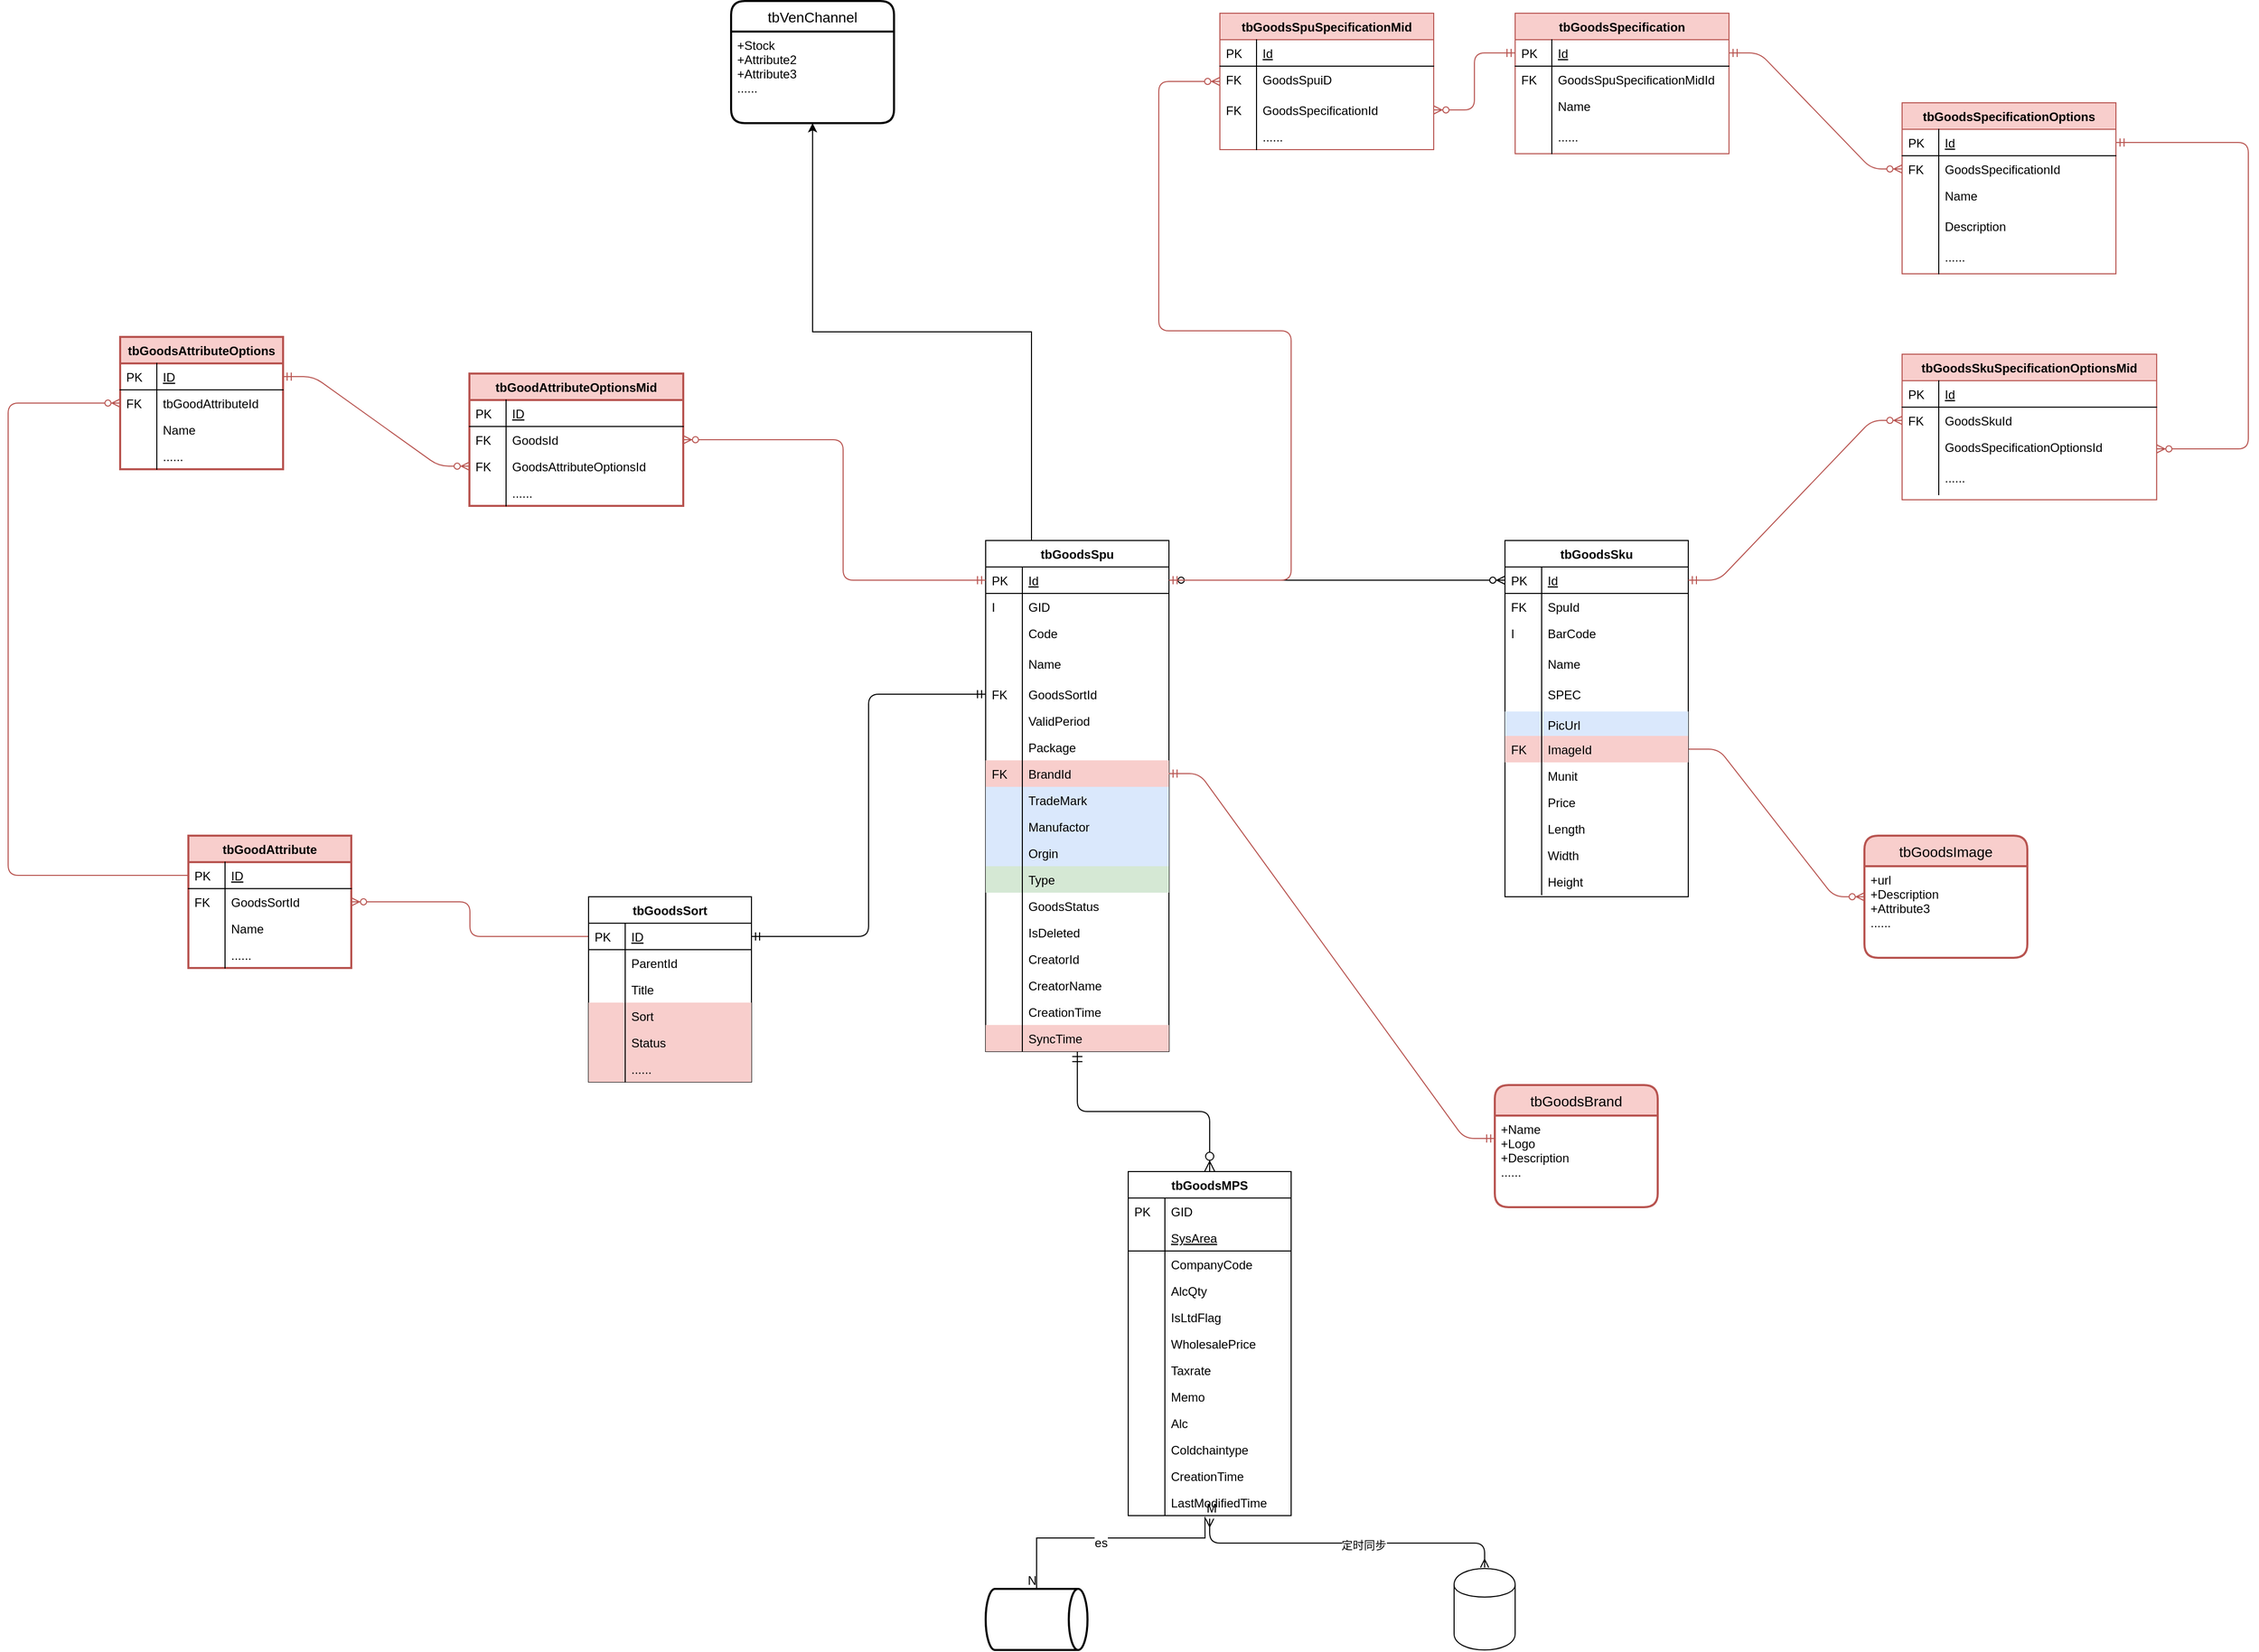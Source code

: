 <mxfile version="12.9.14" type="github">
  <diagram id="C5RBs43oDa-KdzZeNtuy" name="Page-1">
    <mxGraphModel dx="2856" dy="2318" grid="1" gridSize="10" guides="1" tooltips="1" connect="1" arrows="1" fold="1" page="1" pageScale="1" pageWidth="827" pageHeight="1169" math="0" shadow="0">
      <root>
        <mxCell id="WIyWlLk6GJQsqaUBKTNV-0" />
        <mxCell id="WIyWlLk6GJQsqaUBKTNV-1" parent="WIyWlLk6GJQsqaUBKTNV-0" />
        <mxCell id="zkfFHV4jXpPFQw0GAbJ--71" value="" style="edgeStyle=orthogonalEdgeStyle;endArrow=ERzeroToMany;startArrow=ERmandOne;shadow=0;strokeWidth=1;endSize=8;startSize=8;" parent="WIyWlLk6GJQsqaUBKTNV-1" source="zkfFHV4jXpPFQw0GAbJ--56" target="zkfFHV4jXpPFQw0GAbJ--64" edge="1">
          <mxGeometry width="100" height="100" relative="1" as="geometry">
            <mxPoint x="410" y="182" as="sourcePoint" />
            <mxPoint x="330" y="169" as="targetPoint" />
            <Array as="points" />
          </mxGeometry>
        </mxCell>
        <mxCell id="fvMyZvjCGNLHZYIWAA-W-118" style="rounded=0;orthogonalLoop=1;jettySize=auto;html=1;exitX=0.25;exitY=0;exitDx=0;exitDy=0;fontColor=#FF0000;edgeStyle=elbowEdgeStyle;elbow=vertical;" edge="1" parent="WIyWlLk6GJQsqaUBKTNV-1" source="zkfFHV4jXpPFQw0GAbJ--56" target="fvMyZvjCGNLHZYIWAA-W-107">
          <mxGeometry relative="1" as="geometry">
            <mxPoint x="462" y="-216" as="targetPoint" />
          </mxGeometry>
        </mxCell>
        <mxCell id="zkfFHV4jXpPFQw0GAbJ--56" value="tbGoodsSpu" style="swimlane;fontStyle=1;childLayout=stackLayout;horizontal=1;startSize=26;horizontalStack=0;resizeParent=1;resizeLast=0;collapsible=1;marginBottom=0;rounded=0;shadow=0;strokeWidth=1;" parent="WIyWlLk6GJQsqaUBKTNV-1" vertex="1">
          <mxGeometry x="370" y="50" width="180" height="502" as="geometry">
            <mxRectangle x="400" y="70" width="160" height="26" as="alternateBounds" />
          </mxGeometry>
        </mxCell>
        <mxCell id="zkfFHV4jXpPFQw0GAbJ--57" value="Id" style="shape=partialRectangle;top=0;left=0;right=0;bottom=1;align=left;verticalAlign=top;fillColor=none;spacingLeft=40;spacingRight=4;overflow=hidden;rotatable=0;points=[[0,0.5],[1,0.5]];portConstraint=eastwest;dropTarget=0;rounded=0;shadow=0;strokeWidth=1;fontStyle=4" parent="zkfFHV4jXpPFQw0GAbJ--56" vertex="1">
          <mxGeometry y="26" width="180" height="26" as="geometry" />
        </mxCell>
        <mxCell id="zkfFHV4jXpPFQw0GAbJ--58" value="PK" style="shape=partialRectangle;top=0;left=0;bottom=0;fillColor=none;align=left;verticalAlign=top;spacingLeft=4;spacingRight=4;overflow=hidden;rotatable=0;points=[];portConstraint=eastwest;part=1;" parent="zkfFHV4jXpPFQw0GAbJ--57" vertex="1" connectable="0">
          <mxGeometry width="36" height="26" as="geometry" />
        </mxCell>
        <mxCell id="UjwNFlfOkRKpV5nZgHc--12" value="GID" style="shape=partialRectangle;top=0;left=0;right=0;bottom=0;align=left;verticalAlign=top;fillColor=none;spacingLeft=40;spacingRight=4;overflow=hidden;rotatable=0;points=[[0,0.5],[1,0.5]];portConstraint=eastwest;dropTarget=0;rounded=0;shadow=0;strokeWidth=1;" parent="zkfFHV4jXpPFQw0GAbJ--56" vertex="1">
          <mxGeometry y="52" width="180" height="26" as="geometry" />
        </mxCell>
        <mxCell id="UjwNFlfOkRKpV5nZgHc--13" value="I" style="shape=partialRectangle;top=0;left=0;bottom=0;fillColor=none;align=left;verticalAlign=top;spacingLeft=4;spacingRight=4;overflow=hidden;rotatable=0;points=[];portConstraint=eastwest;part=1;" parent="UjwNFlfOkRKpV5nZgHc--12" vertex="1" connectable="0">
          <mxGeometry width="36" height="26" as="geometry" />
        </mxCell>
        <mxCell id="zkfFHV4jXpPFQw0GAbJ--59" value="Code" style="shape=partialRectangle;top=0;left=0;right=0;bottom=0;align=left;verticalAlign=top;fillColor=none;spacingLeft=40;spacingRight=4;overflow=hidden;rotatable=0;points=[[0,0.5],[1,0.5]];portConstraint=eastwest;dropTarget=0;rounded=0;shadow=0;strokeWidth=1;" parent="zkfFHV4jXpPFQw0GAbJ--56" vertex="1">
          <mxGeometry y="78" width="180" height="30" as="geometry" />
        </mxCell>
        <mxCell id="zkfFHV4jXpPFQw0GAbJ--60" value="" style="shape=partialRectangle;top=0;left=0;bottom=0;fillColor=none;align=left;verticalAlign=top;spacingLeft=4;spacingRight=4;overflow=hidden;rotatable=0;points=[];portConstraint=eastwest;part=1;" parent="zkfFHV4jXpPFQw0GAbJ--59" vertex="1" connectable="0">
          <mxGeometry width="36" height="30" as="geometry" />
        </mxCell>
        <mxCell id="UjwNFlfOkRKpV5nZgHc--21" value="Name" style="shape=partialRectangle;top=0;left=0;right=0;bottom=0;align=left;verticalAlign=top;fillColor=none;spacingLeft=40;spacingRight=4;overflow=hidden;rotatable=0;points=[[0,0.5],[1,0.5]];portConstraint=eastwest;dropTarget=0;rounded=0;shadow=0;strokeWidth=1;" parent="zkfFHV4jXpPFQw0GAbJ--56" vertex="1">
          <mxGeometry y="108" width="180" height="30" as="geometry" />
        </mxCell>
        <mxCell id="UjwNFlfOkRKpV5nZgHc--22" value="" style="shape=partialRectangle;top=0;left=0;bottom=0;fillColor=none;align=left;verticalAlign=top;spacingLeft=4;spacingRight=4;overflow=hidden;rotatable=0;points=[];portConstraint=eastwest;part=1;" parent="UjwNFlfOkRKpV5nZgHc--21" vertex="1" connectable="0">
          <mxGeometry width="36" height="30" as="geometry" />
        </mxCell>
        <mxCell id="UjwNFlfOkRKpV5nZgHc--25" value="GoodsSortId" style="shape=partialRectangle;top=0;left=0;right=0;bottom=0;align=left;verticalAlign=top;fillColor=none;spacingLeft=40;spacingRight=4;overflow=hidden;rotatable=0;points=[[0,0.5],[1,0.5]];portConstraint=eastwest;dropTarget=0;rounded=0;shadow=0;strokeWidth=1;" parent="zkfFHV4jXpPFQw0GAbJ--56" vertex="1">
          <mxGeometry y="138" width="180" height="26" as="geometry" />
        </mxCell>
        <mxCell id="UjwNFlfOkRKpV5nZgHc--26" value="FK" style="shape=partialRectangle;top=0;left=0;bottom=0;fillColor=none;align=left;verticalAlign=top;spacingLeft=4;spacingRight=4;overflow=hidden;rotatable=0;points=[];portConstraint=eastwest;part=1;" parent="UjwNFlfOkRKpV5nZgHc--25" vertex="1" connectable="0">
          <mxGeometry width="36" height="26" as="geometry" />
        </mxCell>
        <mxCell id="fvMyZvjCGNLHZYIWAA-W-56" value="ValidPeriod" style="shape=partialRectangle;top=0;left=0;right=0;bottom=0;align=left;verticalAlign=top;fillColor=none;spacingLeft=40;spacingRight=4;overflow=hidden;rotatable=0;points=[[0,0.5],[1,0.5]];portConstraint=eastwest;dropTarget=0;rounded=0;shadow=0;strokeWidth=1;" vertex="1" parent="zkfFHV4jXpPFQw0GAbJ--56">
          <mxGeometry y="164" width="180" height="26" as="geometry" />
        </mxCell>
        <mxCell id="fvMyZvjCGNLHZYIWAA-W-57" value="" style="shape=partialRectangle;top=0;left=0;bottom=0;fillColor=none;align=left;verticalAlign=top;spacingLeft=4;spacingRight=4;overflow=hidden;rotatable=0;points=[];portConstraint=eastwest;part=1;" vertex="1" connectable="0" parent="fvMyZvjCGNLHZYIWAA-W-56">
          <mxGeometry width="36" height="26" as="geometry" />
        </mxCell>
        <mxCell id="fvMyZvjCGNLHZYIWAA-W-86" value="Package" style="shape=partialRectangle;top=0;left=0;right=0;bottom=0;align=left;verticalAlign=top;fillColor=none;spacingLeft=40;spacingRight=4;overflow=hidden;rotatable=0;points=[[0,0.5],[1,0.5]];portConstraint=eastwest;dropTarget=0;rounded=0;shadow=0;strokeWidth=1;" vertex="1" parent="zkfFHV4jXpPFQw0GAbJ--56">
          <mxGeometry y="190" width="180" height="26" as="geometry" />
        </mxCell>
        <mxCell id="fvMyZvjCGNLHZYIWAA-W-87" value="" style="shape=partialRectangle;top=0;left=0;bottom=0;fillColor=none;align=left;verticalAlign=top;spacingLeft=4;spacingRight=4;overflow=hidden;rotatable=0;points=[];portConstraint=eastwest;part=1;" vertex="1" connectable="0" parent="fvMyZvjCGNLHZYIWAA-W-86">
          <mxGeometry width="36" height="26" as="geometry" />
        </mxCell>
        <mxCell id="fvMyZvjCGNLHZYIWAA-W-129" value="BrandId" style="shape=partialRectangle;top=0;left=0;right=0;bottom=0;align=left;verticalAlign=top;fillColor=#f8cecc;spacingLeft=40;spacingRight=4;overflow=hidden;rotatable=0;points=[[0,0.5],[1,0.5]];portConstraint=eastwest;dropTarget=0;rounded=0;shadow=0;strokeWidth=1;strokeColor=#b85450;" vertex="1" parent="zkfFHV4jXpPFQw0GAbJ--56">
          <mxGeometry y="216" width="180" height="26" as="geometry" />
        </mxCell>
        <mxCell id="fvMyZvjCGNLHZYIWAA-W-130" value="FK" style="shape=partialRectangle;top=0;left=0;bottom=0;fillColor=none;align=left;verticalAlign=top;spacingLeft=4;spacingRight=4;overflow=hidden;rotatable=0;points=[];portConstraint=eastwest;part=1;" vertex="1" connectable="0" parent="fvMyZvjCGNLHZYIWAA-W-129">
          <mxGeometry width="36" height="26" as="geometry" />
        </mxCell>
        <mxCell id="fvMyZvjCGNLHZYIWAA-W-52" value="TradeMark" style="shape=partialRectangle;top=0;left=0;right=0;bottom=0;align=left;verticalAlign=top;fillColor=#dae8fc;spacingLeft=40;spacingRight=4;overflow=hidden;rotatable=0;points=[[0,0.5],[1,0.5]];portConstraint=eastwest;dropTarget=0;rounded=0;shadow=0;strokeWidth=1;strokeColor=#6c8ebf;" vertex="1" parent="zkfFHV4jXpPFQw0GAbJ--56">
          <mxGeometry y="242" width="180" height="26" as="geometry" />
        </mxCell>
        <mxCell id="fvMyZvjCGNLHZYIWAA-W-53" value="" style="shape=partialRectangle;top=0;left=0;bottom=0;fillColor=none;align=left;verticalAlign=top;spacingLeft=4;spacingRight=4;overflow=hidden;rotatable=0;points=[];portConstraint=eastwest;part=1;" vertex="1" connectable="0" parent="fvMyZvjCGNLHZYIWAA-W-52">
          <mxGeometry width="36" height="26" as="geometry" />
        </mxCell>
        <mxCell id="fvMyZvjCGNLHZYIWAA-W-54" value="Manufactor" style="shape=partialRectangle;top=0;left=0;right=0;bottom=0;align=left;verticalAlign=top;fillColor=#dae8fc;spacingLeft=40;spacingRight=4;overflow=hidden;rotatable=0;points=[[0,0.5],[1,0.5]];portConstraint=eastwest;dropTarget=0;rounded=0;shadow=0;strokeWidth=1;strokeColor=#6c8ebf;" vertex="1" parent="zkfFHV4jXpPFQw0GAbJ--56">
          <mxGeometry y="268" width="180" height="26" as="geometry" />
        </mxCell>
        <mxCell id="fvMyZvjCGNLHZYIWAA-W-55" value="" style="shape=partialRectangle;top=0;left=0;bottom=0;fillColor=none;align=left;verticalAlign=top;spacingLeft=4;spacingRight=4;overflow=hidden;rotatable=0;points=[];portConstraint=eastwest;part=1;" vertex="1" connectable="0" parent="fvMyZvjCGNLHZYIWAA-W-54">
          <mxGeometry width="36" height="26" as="geometry" />
        </mxCell>
        <mxCell id="fvMyZvjCGNLHZYIWAA-W-42" value="Orgin" style="shape=partialRectangle;top=0;left=0;right=0;bottom=0;align=left;verticalAlign=top;fillColor=#dae8fc;spacingLeft=40;spacingRight=4;overflow=hidden;rotatable=0;points=[[0,0.5],[1,0.5]];portConstraint=eastwest;dropTarget=0;rounded=0;shadow=0;strokeWidth=1;strokeColor=#6c8ebf;" vertex="1" parent="zkfFHV4jXpPFQw0GAbJ--56">
          <mxGeometry y="294" width="180" height="26" as="geometry" />
        </mxCell>
        <mxCell id="fvMyZvjCGNLHZYIWAA-W-43" value="" style="shape=partialRectangle;top=0;left=0;bottom=0;fillColor=none;align=left;verticalAlign=top;spacingLeft=4;spacingRight=4;overflow=hidden;rotatable=0;points=[];portConstraint=eastwest;part=1;" vertex="1" connectable="0" parent="fvMyZvjCGNLHZYIWAA-W-42">
          <mxGeometry width="36" height="26" as="geometry" />
        </mxCell>
        <mxCell id="fvMyZvjCGNLHZYIWAA-W-197" value="Type" style="shape=partialRectangle;top=0;left=0;right=0;bottom=0;align=left;verticalAlign=top;fillColor=#d5e8d4;spacingLeft=40;spacingRight=4;overflow=hidden;rotatable=0;points=[[0,0.5],[1,0.5]];portConstraint=eastwest;dropTarget=0;rounded=0;shadow=0;strokeWidth=1;strokeColor=#82b366;" vertex="1" parent="zkfFHV4jXpPFQw0GAbJ--56">
          <mxGeometry y="320" width="180" height="26" as="geometry" />
        </mxCell>
        <mxCell id="fvMyZvjCGNLHZYIWAA-W-198" value="" style="shape=partialRectangle;top=0;left=0;bottom=0;fillColor=none;align=left;verticalAlign=top;spacingLeft=4;spacingRight=4;overflow=hidden;rotatable=0;points=[];portConstraint=eastwest;part=1;" vertex="1" connectable="0" parent="fvMyZvjCGNLHZYIWAA-W-197">
          <mxGeometry width="36" height="26" as="geometry" />
        </mxCell>
        <mxCell id="fvMyZvjCGNLHZYIWAA-W-96" value="GoodsStatus" style="shape=partialRectangle;top=0;left=0;right=0;bottom=0;align=left;verticalAlign=top;fillColor=none;spacingLeft=40;spacingRight=4;overflow=hidden;rotatable=0;points=[[0,0.5],[1,0.5]];portConstraint=eastwest;dropTarget=0;rounded=0;shadow=0;strokeWidth=1;" vertex="1" parent="zkfFHV4jXpPFQw0GAbJ--56">
          <mxGeometry y="346" width="180" height="26" as="geometry" />
        </mxCell>
        <mxCell id="fvMyZvjCGNLHZYIWAA-W-97" value="" style="shape=partialRectangle;top=0;left=0;bottom=0;fillColor=none;align=left;verticalAlign=top;spacingLeft=4;spacingRight=4;overflow=hidden;rotatable=0;points=[];portConstraint=eastwest;part=1;" vertex="1" connectable="0" parent="fvMyZvjCGNLHZYIWAA-W-96">
          <mxGeometry width="36" height="26" as="geometry" />
        </mxCell>
        <mxCell id="fvMyZvjCGNLHZYIWAA-W-98" value="IsDeleted" style="shape=partialRectangle;top=0;left=0;right=0;bottom=0;align=left;verticalAlign=top;fillColor=none;spacingLeft=40;spacingRight=4;overflow=hidden;rotatable=0;points=[[0,0.5],[1,0.5]];portConstraint=eastwest;dropTarget=0;rounded=0;shadow=0;strokeWidth=1;" vertex="1" parent="zkfFHV4jXpPFQw0GAbJ--56">
          <mxGeometry y="372" width="180" height="26" as="geometry" />
        </mxCell>
        <mxCell id="fvMyZvjCGNLHZYIWAA-W-99" value="" style="shape=partialRectangle;top=0;left=0;bottom=0;fillColor=none;align=left;verticalAlign=top;spacingLeft=4;spacingRight=4;overflow=hidden;rotatable=0;points=[];portConstraint=eastwest;part=1;" vertex="1" connectable="0" parent="fvMyZvjCGNLHZYIWAA-W-98">
          <mxGeometry width="36" height="26" as="geometry" />
        </mxCell>
        <mxCell id="fvMyZvjCGNLHZYIWAA-W-88" value="CreatorId" style="shape=partialRectangle;top=0;left=0;right=0;bottom=0;align=left;verticalAlign=top;fillColor=none;spacingLeft=40;spacingRight=4;overflow=hidden;rotatable=0;points=[[0,0.5],[1,0.5]];portConstraint=eastwest;dropTarget=0;rounded=0;shadow=0;strokeWidth=1;" vertex="1" parent="zkfFHV4jXpPFQw0GAbJ--56">
          <mxGeometry y="398" width="180" height="26" as="geometry" />
        </mxCell>
        <mxCell id="fvMyZvjCGNLHZYIWAA-W-89" value="" style="shape=partialRectangle;top=0;left=0;bottom=0;fillColor=none;align=left;verticalAlign=top;spacingLeft=4;spacingRight=4;overflow=hidden;rotatable=0;points=[];portConstraint=eastwest;part=1;" vertex="1" connectable="0" parent="fvMyZvjCGNLHZYIWAA-W-88">
          <mxGeometry width="36" height="26" as="geometry" />
        </mxCell>
        <mxCell id="fvMyZvjCGNLHZYIWAA-W-90" value="CreatorName" style="shape=partialRectangle;top=0;left=0;right=0;bottom=0;align=left;verticalAlign=top;fillColor=none;spacingLeft=40;spacingRight=4;overflow=hidden;rotatable=0;points=[[0,0.5],[1,0.5]];portConstraint=eastwest;dropTarget=0;rounded=0;shadow=0;strokeWidth=1;" vertex="1" parent="zkfFHV4jXpPFQw0GAbJ--56">
          <mxGeometry y="424" width="180" height="26" as="geometry" />
        </mxCell>
        <mxCell id="fvMyZvjCGNLHZYIWAA-W-91" value="" style="shape=partialRectangle;top=0;left=0;bottom=0;fillColor=none;align=left;verticalAlign=top;spacingLeft=4;spacingRight=4;overflow=hidden;rotatable=0;points=[];portConstraint=eastwest;part=1;" vertex="1" connectable="0" parent="fvMyZvjCGNLHZYIWAA-W-90">
          <mxGeometry width="36" height="26" as="geometry" />
        </mxCell>
        <mxCell id="fvMyZvjCGNLHZYIWAA-W-92" value="CreationTime" style="shape=partialRectangle;top=0;left=0;right=0;bottom=0;align=left;verticalAlign=top;fillColor=none;spacingLeft=40;spacingRight=4;overflow=hidden;rotatable=0;points=[[0,0.5],[1,0.5]];portConstraint=eastwest;dropTarget=0;rounded=0;shadow=0;strokeWidth=1;" vertex="1" parent="zkfFHV4jXpPFQw0GAbJ--56">
          <mxGeometry y="450" width="180" height="26" as="geometry" />
        </mxCell>
        <mxCell id="fvMyZvjCGNLHZYIWAA-W-93" value="" style="shape=partialRectangle;top=0;left=0;bottom=0;fillColor=none;align=left;verticalAlign=top;spacingLeft=4;spacingRight=4;overflow=hidden;rotatable=0;points=[];portConstraint=eastwest;part=1;" vertex="1" connectable="0" parent="fvMyZvjCGNLHZYIWAA-W-92">
          <mxGeometry width="36" height="26" as="geometry" />
        </mxCell>
        <mxCell id="fvMyZvjCGNLHZYIWAA-W-94" value="SyncTime" style="shape=partialRectangle;top=0;left=0;right=0;bottom=0;align=left;verticalAlign=top;fillColor=#f8cecc;spacingLeft=40;spacingRight=4;overflow=hidden;rotatable=0;points=[[0,0.5],[1,0.5]];portConstraint=eastwest;dropTarget=0;rounded=0;shadow=0;strokeWidth=1;strokeColor=#b85450;" vertex="1" parent="zkfFHV4jXpPFQw0GAbJ--56">
          <mxGeometry y="476" width="180" height="26" as="geometry" />
        </mxCell>
        <mxCell id="fvMyZvjCGNLHZYIWAA-W-95" value="" style="shape=partialRectangle;top=0;left=0;bottom=0;fillColor=none;align=left;verticalAlign=top;spacingLeft=4;spacingRight=4;overflow=hidden;rotatable=0;points=[];portConstraint=eastwest;part=1;" vertex="1" connectable="0" parent="fvMyZvjCGNLHZYIWAA-W-94">
          <mxGeometry width="36" height="26" as="geometry" />
        </mxCell>
        <mxCell id="HRXQNA15yxT9b7QjNcUA-1" value="" style="shape=cylinder;whiteSpace=wrap;html=1;boundedLbl=1;backgroundOutline=1;" parent="WIyWlLk6GJQsqaUBKTNV-1" vertex="1">
          <mxGeometry x="830" y="1060" width="60" height="80" as="geometry" />
        </mxCell>
        <mxCell id="fvMyZvjCGNLHZYIWAA-W-40" value="" style="edgeStyle=elbowEdgeStyle;fontSize=12;html=1;endArrow=ERmany;startArrow=ERmany;exitX=0.5;exitY=1.115;exitDx=0;exitDy=0;exitPerimeter=0;elbow=vertical;" edge="1" parent="WIyWlLk6GJQsqaUBKTNV-1" source="fvMyZvjCGNLHZYIWAA-W-17">
          <mxGeometry width="100" height="100" relative="1" as="geometry">
            <mxPoint x="550" y="1179" as="sourcePoint" />
            <mxPoint x="860" y="1059" as="targetPoint" />
          </mxGeometry>
        </mxCell>
        <mxCell id="fvMyZvjCGNLHZYIWAA-W-101" value="&lt;font color=&quot;#000000&quot;&gt;定时同步&lt;/font&gt;" style="edgeLabel;html=1;align=center;verticalAlign=middle;resizable=0;points=[];fontColor=#FF0000;" vertex="1" connectable="0" parent="fvMyZvjCGNLHZYIWAA-W-40">
          <mxGeometry x="0.097" y="-2" relative="1" as="geometry">
            <mxPoint as="offset" />
          </mxGeometry>
        </mxCell>
        <mxCell id="fvMyZvjCGNLHZYIWAA-W-41" value="" style="edgeStyle=entityRelationEdgeStyle;fontSize=12;html=1;endArrow=ERzeroToMany;startArrow=ERzeroToOne;exitX=1;exitY=0.5;exitDx=0;exitDy=0;entryX=0;entryY=0.5;entryDx=0;entryDy=0;" edge="1" parent="WIyWlLk6GJQsqaUBKTNV-1" source="zkfFHV4jXpPFQw0GAbJ--57" target="fvMyZvjCGNLHZYIWAA-W-26">
          <mxGeometry width="100" height="100" relative="1" as="geometry">
            <mxPoint x="490" y="450" as="sourcePoint" />
            <mxPoint x="809" y="63" as="targetPoint" />
          </mxGeometry>
        </mxCell>
        <mxCell id="zkfFHV4jXpPFQw0GAbJ--64" value="tbGoodsMPS" style="swimlane;fontStyle=1;childLayout=stackLayout;horizontal=1;startSize=26;horizontalStack=0;resizeParent=1;resizeLast=0;collapsible=1;marginBottom=0;rounded=0;shadow=0;strokeWidth=1;" parent="WIyWlLk6GJQsqaUBKTNV-1" vertex="1">
          <mxGeometry x="510" y="670" width="160" height="338" as="geometry">
            <mxRectangle x="260" y="270" width="160" height="26" as="alternateBounds" />
          </mxGeometry>
        </mxCell>
        <mxCell id="fvMyZvjCGNLHZYIWAA-W-5" value="GID" style="shape=partialRectangle;top=0;left=0;right=0;bottom=0;align=left;verticalAlign=top;fillColor=none;spacingLeft=40;spacingRight=4;overflow=hidden;rotatable=0;points=[[0,0.5],[1,0.5]];portConstraint=eastwest;dropTarget=0;rounded=0;shadow=0;strokeWidth=1;" vertex="1" parent="zkfFHV4jXpPFQw0GAbJ--64">
          <mxGeometry y="26" width="160" height="26" as="geometry" />
        </mxCell>
        <mxCell id="fvMyZvjCGNLHZYIWAA-W-6" value="PK" style="shape=partialRectangle;top=0;left=0;bottom=0;fillColor=none;align=left;verticalAlign=top;spacingLeft=4;spacingRight=4;overflow=hidden;rotatable=0;points=[];portConstraint=eastwest;part=1;" vertex="1" connectable="0" parent="fvMyZvjCGNLHZYIWAA-W-5">
          <mxGeometry width="36" height="26" as="geometry" />
        </mxCell>
        <mxCell id="zkfFHV4jXpPFQw0GAbJ--65" value="SysArea" style="shape=partialRectangle;top=0;left=0;right=0;bottom=1;align=left;verticalAlign=top;fillColor=none;spacingLeft=40;spacingRight=4;overflow=hidden;rotatable=0;points=[[0,0.5],[1,0.5]];portConstraint=eastwest;dropTarget=0;rounded=0;shadow=0;strokeWidth=1;fontStyle=4" parent="zkfFHV4jXpPFQw0GAbJ--64" vertex="1">
          <mxGeometry y="52" width="160" height="26" as="geometry" />
        </mxCell>
        <mxCell id="zkfFHV4jXpPFQw0GAbJ--66" value="" style="shape=partialRectangle;top=0;left=0;bottom=0;fillColor=none;align=left;verticalAlign=top;spacingLeft=4;spacingRight=4;overflow=hidden;rotatable=0;points=[];portConstraint=eastwest;part=1;" parent="zkfFHV4jXpPFQw0GAbJ--65" vertex="1" connectable="0">
          <mxGeometry width="36" height="26" as="geometry" />
        </mxCell>
        <mxCell id="fvMyZvjCGNLHZYIWAA-W-13" value="CompanyCode" style="shape=partialRectangle;top=0;left=0;right=0;bottom=0;align=left;verticalAlign=top;fillColor=none;spacingLeft=40;spacingRight=4;overflow=hidden;rotatable=0;points=[[0,0.5],[1,0.5]];portConstraint=eastwest;dropTarget=0;rounded=0;shadow=0;strokeWidth=1;" vertex="1" parent="zkfFHV4jXpPFQw0GAbJ--64">
          <mxGeometry y="78" width="160" height="26" as="geometry" />
        </mxCell>
        <mxCell id="fvMyZvjCGNLHZYIWAA-W-14" value="" style="shape=partialRectangle;top=0;left=0;bottom=0;fillColor=none;align=left;verticalAlign=top;spacingLeft=4;spacingRight=4;overflow=hidden;rotatable=0;points=[];portConstraint=eastwest;part=1;" vertex="1" connectable="0" parent="fvMyZvjCGNLHZYIWAA-W-13">
          <mxGeometry width="36" height="26" as="geometry" />
        </mxCell>
        <mxCell id="zkfFHV4jXpPFQw0GAbJ--67" value="AlcQty" style="shape=partialRectangle;top=0;left=0;right=0;bottom=0;align=left;verticalAlign=top;fillColor=none;spacingLeft=40;spacingRight=4;overflow=hidden;rotatable=0;points=[[0,0.5],[1,0.5]];portConstraint=eastwest;dropTarget=0;rounded=0;shadow=0;strokeWidth=1;" parent="zkfFHV4jXpPFQw0GAbJ--64" vertex="1">
          <mxGeometry y="104" width="160" height="26" as="geometry" />
        </mxCell>
        <mxCell id="zkfFHV4jXpPFQw0GAbJ--68" value="" style="shape=partialRectangle;top=0;left=0;bottom=0;fillColor=none;align=left;verticalAlign=top;spacingLeft=4;spacingRight=4;overflow=hidden;rotatable=0;points=[];portConstraint=eastwest;part=1;" parent="zkfFHV4jXpPFQw0GAbJ--67" vertex="1" connectable="0">
          <mxGeometry width="36" height="26" as="geometry" />
        </mxCell>
        <mxCell id="zkfFHV4jXpPFQw0GAbJ--69" value="IsLtdFlag" style="shape=partialRectangle;top=0;left=0;right=0;bottom=0;align=left;verticalAlign=top;fillColor=none;spacingLeft=40;spacingRight=4;overflow=hidden;rotatable=0;points=[[0,0.5],[1,0.5]];portConstraint=eastwest;dropTarget=0;rounded=0;shadow=0;strokeWidth=1;" parent="zkfFHV4jXpPFQw0GAbJ--64" vertex="1">
          <mxGeometry y="130" width="160" height="26" as="geometry" />
        </mxCell>
        <mxCell id="zkfFHV4jXpPFQw0GAbJ--70" value="" style="shape=partialRectangle;top=0;left=0;bottom=0;fillColor=none;align=left;verticalAlign=top;spacingLeft=4;spacingRight=4;overflow=hidden;rotatable=0;points=[];portConstraint=eastwest;part=1;" parent="zkfFHV4jXpPFQw0GAbJ--69" vertex="1" connectable="0">
          <mxGeometry width="36" height="26" as="geometry" />
        </mxCell>
        <mxCell id="fvMyZvjCGNLHZYIWAA-W-7" value="WholesalePrice" style="shape=partialRectangle;top=0;left=0;right=0;bottom=0;align=left;verticalAlign=top;fillColor=none;spacingLeft=40;spacingRight=4;overflow=hidden;rotatable=0;points=[[0,0.5],[1,0.5]];portConstraint=eastwest;dropTarget=0;rounded=0;shadow=0;strokeWidth=1;" vertex="1" parent="zkfFHV4jXpPFQw0GAbJ--64">
          <mxGeometry y="156" width="160" height="26" as="geometry" />
        </mxCell>
        <mxCell id="fvMyZvjCGNLHZYIWAA-W-8" value="" style="shape=partialRectangle;top=0;left=0;bottom=0;fillColor=none;align=left;verticalAlign=top;spacingLeft=4;spacingRight=4;overflow=hidden;rotatable=0;points=[];portConstraint=eastwest;part=1;" vertex="1" connectable="0" parent="fvMyZvjCGNLHZYIWAA-W-7">
          <mxGeometry width="36" height="26" as="geometry" />
        </mxCell>
        <mxCell id="fvMyZvjCGNLHZYIWAA-W-9" value="Taxrate" style="shape=partialRectangle;top=0;left=0;right=0;bottom=0;align=left;verticalAlign=top;fillColor=none;spacingLeft=40;spacingRight=4;overflow=hidden;rotatable=0;points=[[0,0.5],[1,0.5]];portConstraint=eastwest;dropTarget=0;rounded=0;shadow=0;strokeWidth=1;" vertex="1" parent="zkfFHV4jXpPFQw0GAbJ--64">
          <mxGeometry y="182" width="160" height="26" as="geometry" />
        </mxCell>
        <mxCell id="fvMyZvjCGNLHZYIWAA-W-10" value="" style="shape=partialRectangle;top=0;left=0;bottom=0;fillColor=none;align=left;verticalAlign=top;spacingLeft=4;spacingRight=4;overflow=hidden;rotatable=0;points=[];portConstraint=eastwest;part=1;" vertex="1" connectable="0" parent="fvMyZvjCGNLHZYIWAA-W-9">
          <mxGeometry width="36" height="26" as="geometry" />
        </mxCell>
        <mxCell id="fvMyZvjCGNLHZYIWAA-W-11" value="Memo" style="shape=partialRectangle;top=0;left=0;right=0;bottom=0;align=left;verticalAlign=top;fillColor=none;spacingLeft=40;spacingRight=4;overflow=hidden;rotatable=0;points=[[0,0.5],[1,0.5]];portConstraint=eastwest;dropTarget=0;rounded=0;shadow=0;strokeWidth=1;" vertex="1" parent="zkfFHV4jXpPFQw0GAbJ--64">
          <mxGeometry y="208" width="160" height="26" as="geometry" />
        </mxCell>
        <mxCell id="fvMyZvjCGNLHZYIWAA-W-12" value="" style="shape=partialRectangle;top=0;left=0;bottom=0;fillColor=none;align=left;verticalAlign=top;spacingLeft=4;spacingRight=4;overflow=hidden;rotatable=0;points=[];portConstraint=eastwest;part=1;" vertex="1" connectable="0" parent="fvMyZvjCGNLHZYIWAA-W-11">
          <mxGeometry width="36" height="26" as="geometry" />
        </mxCell>
        <mxCell id="fvMyZvjCGNLHZYIWAA-W-19" value="Alc" style="shape=partialRectangle;top=0;left=0;right=0;bottom=0;align=left;verticalAlign=top;fillColor=none;spacingLeft=40;spacingRight=4;overflow=hidden;rotatable=0;points=[[0,0.5],[1,0.5]];portConstraint=eastwest;dropTarget=0;rounded=0;shadow=0;strokeWidth=1;" vertex="1" parent="zkfFHV4jXpPFQw0GAbJ--64">
          <mxGeometry y="234" width="160" height="26" as="geometry" />
        </mxCell>
        <mxCell id="fvMyZvjCGNLHZYIWAA-W-20" value="" style="shape=partialRectangle;top=0;left=0;bottom=0;fillColor=none;align=left;verticalAlign=top;spacingLeft=4;spacingRight=4;overflow=hidden;rotatable=0;points=[];portConstraint=eastwest;part=1;" vertex="1" connectable="0" parent="fvMyZvjCGNLHZYIWAA-W-19">
          <mxGeometry width="36" height="26" as="geometry" />
        </mxCell>
        <mxCell id="fvMyZvjCGNLHZYIWAA-W-21" value="Coldchaintype" style="shape=partialRectangle;top=0;left=0;right=0;bottom=0;align=left;verticalAlign=top;fillColor=none;spacingLeft=40;spacingRight=4;overflow=hidden;rotatable=0;points=[[0,0.5],[1,0.5]];portConstraint=eastwest;dropTarget=0;rounded=0;shadow=0;strokeWidth=1;" vertex="1" parent="zkfFHV4jXpPFQw0GAbJ--64">
          <mxGeometry y="260" width="160" height="26" as="geometry" />
        </mxCell>
        <mxCell id="fvMyZvjCGNLHZYIWAA-W-22" value="" style="shape=partialRectangle;top=0;left=0;bottom=0;fillColor=none;align=left;verticalAlign=top;spacingLeft=4;spacingRight=4;overflow=hidden;rotatable=0;points=[];portConstraint=eastwest;part=1;" vertex="1" connectable="0" parent="fvMyZvjCGNLHZYIWAA-W-21">
          <mxGeometry width="36" height="26" as="geometry" />
        </mxCell>
        <mxCell id="fvMyZvjCGNLHZYIWAA-W-15" value="CreationTime" style="shape=partialRectangle;top=0;left=0;right=0;bottom=0;align=left;verticalAlign=top;fillColor=none;spacingLeft=40;spacingRight=4;overflow=hidden;rotatable=0;points=[[0,0.5],[1,0.5]];portConstraint=eastwest;dropTarget=0;rounded=0;shadow=0;strokeWidth=1;" vertex="1" parent="zkfFHV4jXpPFQw0GAbJ--64">
          <mxGeometry y="286" width="160" height="26" as="geometry" />
        </mxCell>
        <mxCell id="fvMyZvjCGNLHZYIWAA-W-16" value="" style="shape=partialRectangle;top=0;left=0;bottom=0;fillColor=none;align=left;verticalAlign=top;spacingLeft=4;spacingRight=4;overflow=hidden;rotatable=0;points=[];portConstraint=eastwest;part=1;" vertex="1" connectable="0" parent="fvMyZvjCGNLHZYIWAA-W-15">
          <mxGeometry width="36" height="26" as="geometry" />
        </mxCell>
        <mxCell id="fvMyZvjCGNLHZYIWAA-W-17" value="LastModifiedTime" style="shape=partialRectangle;top=0;left=0;right=0;bottom=0;align=left;verticalAlign=top;fillColor=none;spacingLeft=40;spacingRight=4;overflow=hidden;rotatable=0;points=[[0,0.5],[1,0.5]];portConstraint=eastwest;dropTarget=0;rounded=0;shadow=0;strokeWidth=1;" vertex="1" parent="zkfFHV4jXpPFQw0GAbJ--64">
          <mxGeometry y="312" width="160" height="26" as="geometry" />
        </mxCell>
        <mxCell id="fvMyZvjCGNLHZYIWAA-W-18" value="" style="shape=partialRectangle;top=0;left=0;bottom=0;fillColor=none;align=left;verticalAlign=top;spacingLeft=4;spacingRight=4;overflow=hidden;rotatable=0;points=[];portConstraint=eastwest;part=1;" vertex="1" connectable="0" parent="fvMyZvjCGNLHZYIWAA-W-17">
          <mxGeometry width="36" height="26" as="geometry" />
        </mxCell>
        <mxCell id="fvMyZvjCGNLHZYIWAA-W-119" value="" style="edgeStyle=entityRelationEdgeStyle;fontSize=12;html=1;endArrow=ERzeroToMany;endFill=1;exitX=1;exitY=0.5;exitDx=0;exitDy=0;fillColor=#f8cecc;strokeColor=#b85450;" edge="1" parent="WIyWlLk6GJQsqaUBKTNV-1" source="fvMyZvjCGNLHZYIWAA-W-134" target="fvMyZvjCGNLHZYIWAA-W-120">
          <mxGeometry width="100" height="100" relative="1" as="geometry">
            <mxPoint x="703" y="410" as="sourcePoint" />
            <mxPoint x="763" y="400" as="targetPoint" />
          </mxGeometry>
        </mxCell>
        <mxCell id="fvMyZvjCGNLHZYIWAA-W-131" value="" style="edgeStyle=entityRelationEdgeStyle;fontSize=12;html=1;endArrow=ERmandOne;startArrow=ERmandOne;entryX=0;entryY=0.25;entryDx=0;entryDy=0;fillColor=#f8cecc;strokeColor=#b85450;" edge="1" parent="WIyWlLk6GJQsqaUBKTNV-1" source="fvMyZvjCGNLHZYIWAA-W-129" target="fvMyZvjCGNLHZYIWAA-W-125">
          <mxGeometry width="100" height="100" relative="1" as="geometry">
            <mxPoint x="610" y="510" as="sourcePoint" />
            <mxPoint x="710" y="410" as="targetPoint" />
          </mxGeometry>
        </mxCell>
        <mxCell id="fvMyZvjCGNLHZYIWAA-W-163" value="" style="fontSize=12;html=1;endArrow=ERzeroToMany;endFill=1;exitX=0;exitY=0.5;exitDx=0;exitDy=0;entryX=1;entryY=0.5;entryDx=0;entryDy=0;edgeStyle=orthogonalEdgeStyle;elbow=vertical;fillColor=#f8cecc;strokeColor=#b85450;" edge="1" parent="WIyWlLk6GJQsqaUBKTNV-1" source="zkfFHV4jXpPFQw0GAbJ--52" target="fvMyZvjCGNLHZYIWAA-W-155">
          <mxGeometry width="100" height="100" relative="1" as="geometry">
            <mxPoint x="-110" y="510" as="sourcePoint" />
            <mxPoint x="-190" y="690" as="targetPoint" />
          </mxGeometry>
        </mxCell>
        <mxCell id="fvMyZvjCGNLHZYIWAA-W-178" value="" style="edgeStyle=elbowEdgeStyle;fontSize=12;html=1;endArrow=ERzeroToMany;endFill=1;exitX=0;exitY=0.5;exitDx=0;exitDy=0;entryX=0;entryY=0.5;entryDx=0;entryDy=0;fillColor=#f8cecc;strokeColor=#b85450;" edge="1" parent="WIyWlLk6GJQsqaUBKTNV-1" source="fvMyZvjCGNLHZYIWAA-W-153" target="fvMyZvjCGNLHZYIWAA-W-168">
          <mxGeometry width="100" height="100" relative="1" as="geometry">
            <mxPoint x="-640" y="270" as="sourcePoint" />
            <mxPoint x="-430" y="400" as="targetPoint" />
            <Array as="points">
              <mxPoint x="-590" y="170" />
            </Array>
          </mxGeometry>
        </mxCell>
        <mxCell id="fvMyZvjCGNLHZYIWAA-W-179" value="" style="edgeStyle=elbowEdgeStyle;fontSize=12;html=1;endArrow=ERmandOne;startArrow=ERmandOne;exitX=1;exitY=0.5;exitDx=0;exitDy=0;entryX=0;entryY=0.5;entryDx=0;entryDy=0;" edge="1" parent="WIyWlLk6GJQsqaUBKTNV-1" source="zkfFHV4jXpPFQw0GAbJ--52" target="UjwNFlfOkRKpV5nZgHc--25">
          <mxGeometry width="100" height="100" relative="1" as="geometry">
            <mxPoint x="280" y="250" as="sourcePoint" />
            <mxPoint x="380" y="150" as="targetPoint" />
          </mxGeometry>
        </mxCell>
        <mxCell id="fvMyZvjCGNLHZYIWAA-W-186" value="" style="edgeStyle=elbowEdgeStyle;fontSize=12;html=1;endArrow=ERzeroToMany;startArrow=ERmandOne;exitX=0;exitY=0.5;exitDx=0;exitDy=0;entryX=1;entryY=0.5;entryDx=0;entryDy=0;endFill=1;fillColor=#f8cecc;strokeColor=#b85450;" edge="1" parent="WIyWlLk6GJQsqaUBKTNV-1" source="zkfFHV4jXpPFQw0GAbJ--57" target="fvMyZvjCGNLHZYIWAA-W-144">
          <mxGeometry width="100" height="100" relative="1" as="geometry">
            <mxPoint x="340" y="304" as="sourcePoint" />
            <mxPoint x="200" y="410" as="targetPoint" />
            <Array as="points">
              <mxPoint x="230" y="30" />
            </Array>
          </mxGeometry>
        </mxCell>
        <mxCell id="fvMyZvjCGNLHZYIWAA-W-189" value="" style="edgeStyle=entityRelationEdgeStyle;fontSize=12;html=1;endArrow=ERzeroToMany;startArrow=ERmandOne;exitX=1;exitY=0.5;exitDx=0;exitDy=0;entryX=0;entryY=0.5;entryDx=0;entryDy=0;endFill=1;fillColor=#f8cecc;strokeColor=#b85450;" edge="1" parent="WIyWlLk6GJQsqaUBKTNV-1" source="fvMyZvjCGNLHZYIWAA-W-166" target="fvMyZvjCGNLHZYIWAA-W-146">
          <mxGeometry width="100" height="100" relative="1" as="geometry">
            <mxPoint x="-7" y="-204" as="sourcePoint" />
            <mxPoint x="93" y="-304" as="targetPoint" />
          </mxGeometry>
        </mxCell>
        <mxCell id="zkfFHV4jXpPFQw0GAbJ--51" value="tbGoodsSort" style="swimlane;fontStyle=1;childLayout=stackLayout;horizontal=1;startSize=26;horizontalStack=0;resizeParent=1;resizeLast=0;collapsible=1;marginBottom=0;rounded=0;shadow=0;strokeWidth=1;" parent="WIyWlLk6GJQsqaUBKTNV-1" vertex="1">
          <mxGeometry x="-20" y="400" width="160" height="182" as="geometry">
            <mxRectangle x="20" y="80" width="160" height="26" as="alternateBounds" />
          </mxGeometry>
        </mxCell>
        <mxCell id="zkfFHV4jXpPFQw0GAbJ--52" value="ID" style="shape=partialRectangle;top=0;left=0;right=0;bottom=1;align=left;verticalAlign=top;fillColor=none;spacingLeft=40;spacingRight=4;overflow=hidden;rotatable=0;points=[[0,0.5],[1,0.5]];portConstraint=eastwest;dropTarget=0;rounded=0;shadow=0;strokeWidth=1;fontStyle=4" parent="zkfFHV4jXpPFQw0GAbJ--51" vertex="1">
          <mxGeometry y="26" width="160" height="26" as="geometry" />
        </mxCell>
        <mxCell id="zkfFHV4jXpPFQw0GAbJ--53" value="PK" style="shape=partialRectangle;top=0;left=0;bottom=0;fillColor=none;align=left;verticalAlign=top;spacingLeft=4;spacingRight=4;overflow=hidden;rotatable=0;points=[];portConstraint=eastwest;part=1;" parent="zkfFHV4jXpPFQw0GAbJ--52" vertex="1" connectable="0">
          <mxGeometry width="36" height="26" as="geometry" />
        </mxCell>
        <mxCell id="UjwNFlfOkRKpV5nZgHc--23" value="ParentId" style="shape=partialRectangle;top=0;left=0;right=0;bottom=0;align=left;verticalAlign=top;fillColor=none;spacingLeft=40;spacingRight=4;overflow=hidden;rotatable=0;points=[[0,0.5],[1,0.5]];portConstraint=eastwest;dropTarget=0;rounded=0;shadow=0;strokeWidth=1;" parent="zkfFHV4jXpPFQw0GAbJ--51" vertex="1">
          <mxGeometry y="52" width="160" height="26" as="geometry" />
        </mxCell>
        <mxCell id="UjwNFlfOkRKpV5nZgHc--24" value="" style="shape=partialRectangle;top=0;left=0;bottom=0;fillColor=none;align=left;verticalAlign=top;spacingLeft=4;spacingRight=4;overflow=hidden;rotatable=0;points=[];portConstraint=eastwest;part=1;" parent="UjwNFlfOkRKpV5nZgHc--23" vertex="1" connectable="0">
          <mxGeometry width="36" height="26" as="geometry" />
        </mxCell>
        <mxCell id="zkfFHV4jXpPFQw0GAbJ--54" value="Title" style="shape=partialRectangle;top=0;left=0;right=0;bottom=0;align=left;verticalAlign=top;fillColor=none;spacingLeft=40;spacingRight=4;overflow=hidden;rotatable=0;points=[[0,0.5],[1,0.5]];portConstraint=eastwest;dropTarget=0;rounded=0;shadow=0;strokeWidth=1;" parent="zkfFHV4jXpPFQw0GAbJ--51" vertex="1">
          <mxGeometry y="78" width="160" height="26" as="geometry" />
        </mxCell>
        <mxCell id="zkfFHV4jXpPFQw0GAbJ--55" value="" style="shape=partialRectangle;top=0;left=0;bottom=0;fillColor=none;align=left;verticalAlign=top;spacingLeft=4;spacingRight=4;overflow=hidden;rotatable=0;points=[];portConstraint=eastwest;part=1;" parent="zkfFHV4jXpPFQw0GAbJ--54" vertex="1" connectable="0">
          <mxGeometry width="36" height="26" as="geometry" />
        </mxCell>
        <mxCell id="fvMyZvjCGNLHZYIWAA-W-102" value="Sort" style="shape=partialRectangle;top=0;left=0;right=0;bottom=0;align=left;verticalAlign=top;fillColor=#f8cecc;spacingLeft=40;spacingRight=4;overflow=hidden;rotatable=0;points=[[0,0.5],[1,0.5]];portConstraint=eastwest;dropTarget=0;rounded=0;shadow=0;strokeWidth=1;strokeColor=#b85450;" vertex="1" parent="zkfFHV4jXpPFQw0GAbJ--51">
          <mxGeometry y="104" width="160" height="26" as="geometry" />
        </mxCell>
        <mxCell id="fvMyZvjCGNLHZYIWAA-W-103" value="" style="shape=partialRectangle;top=0;left=0;bottom=0;fillColor=none;align=left;verticalAlign=top;spacingLeft=4;spacingRight=4;overflow=hidden;rotatable=0;points=[];portConstraint=eastwest;part=1;" vertex="1" connectable="0" parent="fvMyZvjCGNLHZYIWAA-W-102">
          <mxGeometry width="36" height="26" as="geometry" />
        </mxCell>
        <mxCell id="fvMyZvjCGNLHZYIWAA-W-104" value="Status" style="shape=partialRectangle;top=0;left=0;right=0;bottom=0;align=left;verticalAlign=top;fillColor=#f8cecc;spacingLeft=40;spacingRight=4;overflow=hidden;rotatable=0;points=[[0,0.5],[1,0.5]];portConstraint=eastwest;dropTarget=0;rounded=0;shadow=0;strokeWidth=1;strokeColor=#b85450;" vertex="1" parent="zkfFHV4jXpPFQw0GAbJ--51">
          <mxGeometry y="130" width="160" height="26" as="geometry" />
        </mxCell>
        <mxCell id="fvMyZvjCGNLHZYIWAA-W-105" value="" style="shape=partialRectangle;top=0;left=0;bottom=0;fillColor=none;align=left;verticalAlign=top;spacingLeft=4;spacingRight=4;overflow=hidden;rotatable=0;points=[];portConstraint=eastwest;part=1;" vertex="1" connectable="0" parent="fvMyZvjCGNLHZYIWAA-W-104">
          <mxGeometry width="36" height="26" as="geometry" />
        </mxCell>
        <mxCell id="fvMyZvjCGNLHZYIWAA-W-190" value="......" style="shape=partialRectangle;top=0;left=0;right=0;bottom=0;align=left;verticalAlign=top;fillColor=#f8cecc;spacingLeft=40;spacingRight=4;overflow=hidden;rotatable=0;points=[[0,0.5],[1,0.5]];portConstraint=eastwest;dropTarget=0;rounded=0;shadow=0;strokeWidth=1;strokeColor=#b85450;" vertex="1" parent="zkfFHV4jXpPFQw0GAbJ--51">
          <mxGeometry y="156" width="160" height="26" as="geometry" />
        </mxCell>
        <mxCell id="fvMyZvjCGNLHZYIWAA-W-191" value="" style="shape=partialRectangle;top=0;left=0;bottom=0;fillColor=none;align=left;verticalAlign=top;spacingLeft=4;spacingRight=4;overflow=hidden;rotatable=0;points=[];portConstraint=eastwest;part=1;" vertex="1" connectable="0" parent="fvMyZvjCGNLHZYIWAA-W-190">
          <mxGeometry width="36" height="26" as="geometry" />
        </mxCell>
        <mxCell id="fvMyZvjCGNLHZYIWAA-W-152" value="tbGoodAttribute" style="swimlane;fontStyle=1;childLayout=stackLayout;horizontal=1;startSize=26;horizontalStack=0;resizeParent=1;resizeLast=0;collapsible=1;marginBottom=0;rounded=0;shadow=0;strokeWidth=2;fillColor=#f8cecc;strokeColor=#b85450;" vertex="1" parent="WIyWlLk6GJQsqaUBKTNV-1">
          <mxGeometry x="-413" y="340" width="160" height="130" as="geometry">
            <mxRectangle x="20" y="80" width="160" height="26" as="alternateBounds" />
          </mxGeometry>
        </mxCell>
        <mxCell id="fvMyZvjCGNLHZYIWAA-W-153" value="ID" style="shape=partialRectangle;top=0;left=0;right=0;bottom=1;align=left;verticalAlign=top;fillColor=none;spacingLeft=40;spacingRight=4;overflow=hidden;rotatable=0;points=[[0,0.5],[1,0.5]];portConstraint=eastwest;dropTarget=0;rounded=0;shadow=0;strokeWidth=1;fontStyle=4" vertex="1" parent="fvMyZvjCGNLHZYIWAA-W-152">
          <mxGeometry y="26" width="160" height="26" as="geometry" />
        </mxCell>
        <mxCell id="fvMyZvjCGNLHZYIWAA-W-154" value="PK" style="shape=partialRectangle;top=0;left=0;bottom=0;fillColor=none;align=left;verticalAlign=top;spacingLeft=4;spacingRight=4;overflow=hidden;rotatable=0;points=[];portConstraint=eastwest;part=1;" vertex="1" connectable="0" parent="fvMyZvjCGNLHZYIWAA-W-153">
          <mxGeometry width="36" height="26" as="geometry" />
        </mxCell>
        <mxCell id="fvMyZvjCGNLHZYIWAA-W-155" value="GoodsSortId" style="shape=partialRectangle;top=0;left=0;right=0;bottom=0;align=left;verticalAlign=top;fillColor=none;spacingLeft=40;spacingRight=4;overflow=hidden;rotatable=0;points=[[0,0.5],[1,0.5]];portConstraint=eastwest;dropTarget=0;rounded=0;shadow=0;strokeWidth=1;" vertex="1" parent="fvMyZvjCGNLHZYIWAA-W-152">
          <mxGeometry y="52" width="160" height="26" as="geometry" />
        </mxCell>
        <mxCell id="fvMyZvjCGNLHZYIWAA-W-156" value="FK" style="shape=partialRectangle;top=0;left=0;bottom=0;fillColor=none;align=left;verticalAlign=top;spacingLeft=4;spacingRight=4;overflow=hidden;rotatable=0;points=[];portConstraint=eastwest;part=1;" vertex="1" connectable="0" parent="fvMyZvjCGNLHZYIWAA-W-155">
          <mxGeometry width="36" height="26" as="geometry" />
        </mxCell>
        <mxCell id="fvMyZvjCGNLHZYIWAA-W-157" value="Name" style="shape=partialRectangle;top=0;left=0;right=0;bottom=0;align=left;verticalAlign=top;fillColor=none;spacingLeft=40;spacingRight=4;overflow=hidden;rotatable=0;points=[[0,0.5],[1,0.5]];portConstraint=eastwest;dropTarget=0;rounded=0;shadow=0;strokeWidth=1;" vertex="1" parent="fvMyZvjCGNLHZYIWAA-W-152">
          <mxGeometry y="78" width="160" height="26" as="geometry" />
        </mxCell>
        <mxCell id="fvMyZvjCGNLHZYIWAA-W-158" value="" style="shape=partialRectangle;top=0;left=0;bottom=0;fillColor=none;align=left;verticalAlign=top;spacingLeft=4;spacingRight=4;overflow=hidden;rotatable=0;points=[];portConstraint=eastwest;part=1;" vertex="1" connectable="0" parent="fvMyZvjCGNLHZYIWAA-W-157">
          <mxGeometry width="36" height="26" as="geometry" />
        </mxCell>
        <mxCell id="fvMyZvjCGNLHZYIWAA-W-180" value="......" style="shape=partialRectangle;top=0;left=0;right=0;bottom=0;align=left;verticalAlign=top;fillColor=none;spacingLeft=40;spacingRight=4;overflow=hidden;rotatable=0;points=[[0,0.5],[1,0.5]];portConstraint=eastwest;dropTarget=0;rounded=0;shadow=0;strokeWidth=1;" vertex="1" parent="fvMyZvjCGNLHZYIWAA-W-152">
          <mxGeometry y="104" width="160" height="26" as="geometry" />
        </mxCell>
        <mxCell id="fvMyZvjCGNLHZYIWAA-W-181" value="" style="shape=partialRectangle;top=0;left=0;bottom=0;fillColor=none;align=left;verticalAlign=top;spacingLeft=4;spacingRight=4;overflow=hidden;rotatable=0;points=[];portConstraint=eastwest;part=1;" vertex="1" connectable="0" parent="fvMyZvjCGNLHZYIWAA-W-180">
          <mxGeometry width="36" height="26" as="geometry" />
        </mxCell>
        <mxCell id="fvMyZvjCGNLHZYIWAA-W-165" value="tbGoodsAttributeOptions" style="swimlane;fontStyle=1;childLayout=stackLayout;horizontal=1;startSize=26;horizontalStack=0;resizeParent=1;resizeLast=0;collapsible=1;marginBottom=0;rounded=0;shadow=0;strokeWidth=2;fillColor=#f8cecc;strokeColor=#b85450;" vertex="1" parent="WIyWlLk6GJQsqaUBKTNV-1">
          <mxGeometry x="-480" y="-150" width="160" height="130" as="geometry">
            <mxRectangle x="20" y="80" width="160" height="26" as="alternateBounds" />
          </mxGeometry>
        </mxCell>
        <mxCell id="fvMyZvjCGNLHZYIWAA-W-166" value="ID" style="shape=partialRectangle;top=0;left=0;right=0;bottom=1;align=left;verticalAlign=top;fillColor=none;spacingLeft=40;spacingRight=4;overflow=hidden;rotatable=0;points=[[0,0.5],[1,0.5]];portConstraint=eastwest;dropTarget=0;rounded=0;shadow=0;strokeWidth=1;fontStyle=4" vertex="1" parent="fvMyZvjCGNLHZYIWAA-W-165">
          <mxGeometry y="26" width="160" height="26" as="geometry" />
        </mxCell>
        <mxCell id="fvMyZvjCGNLHZYIWAA-W-167" value="PK" style="shape=partialRectangle;top=0;left=0;bottom=0;fillColor=none;align=left;verticalAlign=top;spacingLeft=4;spacingRight=4;overflow=hidden;rotatable=0;points=[];portConstraint=eastwest;part=1;" vertex="1" connectable="0" parent="fvMyZvjCGNLHZYIWAA-W-166">
          <mxGeometry width="36" height="26" as="geometry" />
        </mxCell>
        <mxCell id="fvMyZvjCGNLHZYIWAA-W-168" value="tbGoodAttributeId" style="shape=partialRectangle;top=0;left=0;right=0;bottom=0;align=left;verticalAlign=top;fillColor=none;spacingLeft=40;spacingRight=4;overflow=hidden;rotatable=0;points=[[0,0.5],[1,0.5]];portConstraint=eastwest;dropTarget=0;rounded=0;shadow=0;strokeWidth=1;" vertex="1" parent="fvMyZvjCGNLHZYIWAA-W-165">
          <mxGeometry y="52" width="160" height="26" as="geometry" />
        </mxCell>
        <mxCell id="fvMyZvjCGNLHZYIWAA-W-169" value="FK" style="shape=partialRectangle;top=0;left=0;bottom=0;fillColor=none;align=left;verticalAlign=top;spacingLeft=4;spacingRight=4;overflow=hidden;rotatable=0;points=[];portConstraint=eastwest;part=1;" vertex="1" connectable="0" parent="fvMyZvjCGNLHZYIWAA-W-168">
          <mxGeometry width="36" height="26" as="geometry" />
        </mxCell>
        <mxCell id="fvMyZvjCGNLHZYIWAA-W-170" value="Name" style="shape=partialRectangle;top=0;left=0;right=0;bottom=0;align=left;verticalAlign=top;fillColor=none;spacingLeft=40;spacingRight=4;overflow=hidden;rotatable=0;points=[[0,0.5],[1,0.5]];portConstraint=eastwest;dropTarget=0;rounded=0;shadow=0;strokeWidth=1;" vertex="1" parent="fvMyZvjCGNLHZYIWAA-W-165">
          <mxGeometry y="78" width="160" height="26" as="geometry" />
        </mxCell>
        <mxCell id="fvMyZvjCGNLHZYIWAA-W-171" value="" style="shape=partialRectangle;top=0;left=0;bottom=0;fillColor=none;align=left;verticalAlign=top;spacingLeft=4;spacingRight=4;overflow=hidden;rotatable=0;points=[];portConstraint=eastwest;part=1;" vertex="1" connectable="0" parent="fvMyZvjCGNLHZYIWAA-W-170">
          <mxGeometry width="36" height="26" as="geometry" />
        </mxCell>
        <mxCell id="fvMyZvjCGNLHZYIWAA-W-183" value="......" style="shape=partialRectangle;top=0;left=0;right=0;bottom=0;align=left;verticalAlign=top;fillColor=none;spacingLeft=40;spacingRight=4;overflow=hidden;rotatable=0;points=[[0,0.5],[1,0.5]];portConstraint=eastwest;dropTarget=0;rounded=0;shadow=0;strokeWidth=1;" vertex="1" parent="fvMyZvjCGNLHZYIWAA-W-165">
          <mxGeometry y="104" width="160" height="26" as="geometry" />
        </mxCell>
        <mxCell id="fvMyZvjCGNLHZYIWAA-W-184" value="" style="shape=partialRectangle;top=0;left=0;bottom=0;fillColor=none;align=left;verticalAlign=top;spacingLeft=4;spacingRight=4;overflow=hidden;rotatable=0;points=[];portConstraint=eastwest;part=1;" vertex="1" connectable="0" parent="fvMyZvjCGNLHZYIWAA-W-183">
          <mxGeometry width="36" height="26" as="geometry" />
        </mxCell>
        <mxCell id="fvMyZvjCGNLHZYIWAA-W-141" value="tbGoodAttributeOptionsMid" style="swimlane;fontStyle=1;childLayout=stackLayout;horizontal=1;startSize=26;horizontalStack=0;resizeParent=1;resizeLast=0;collapsible=1;marginBottom=0;rounded=0;shadow=0;strokeWidth=2;fillColor=#f8cecc;strokeColor=#b85450;" vertex="1" parent="WIyWlLk6GJQsqaUBKTNV-1">
          <mxGeometry x="-137" y="-114" width="210" height="130" as="geometry">
            <mxRectangle x="20" y="80" width="160" height="26" as="alternateBounds" />
          </mxGeometry>
        </mxCell>
        <mxCell id="fvMyZvjCGNLHZYIWAA-W-142" value="ID" style="shape=partialRectangle;top=0;left=0;right=0;bottom=1;align=left;verticalAlign=top;fillColor=none;spacingLeft=40;spacingRight=4;overflow=hidden;rotatable=0;points=[[0,0.5],[1,0.5]];portConstraint=eastwest;dropTarget=0;rounded=0;shadow=0;strokeWidth=1;fontStyle=4" vertex="1" parent="fvMyZvjCGNLHZYIWAA-W-141">
          <mxGeometry y="26" width="210" height="26" as="geometry" />
        </mxCell>
        <mxCell id="fvMyZvjCGNLHZYIWAA-W-143" value="PK" style="shape=partialRectangle;top=0;left=0;bottom=0;fillColor=none;align=left;verticalAlign=top;spacingLeft=4;spacingRight=4;overflow=hidden;rotatable=0;points=[];portConstraint=eastwest;part=1;" vertex="1" connectable="0" parent="fvMyZvjCGNLHZYIWAA-W-142">
          <mxGeometry width="36" height="26" as="geometry" />
        </mxCell>
        <mxCell id="fvMyZvjCGNLHZYIWAA-W-144" value="GoodsId" style="shape=partialRectangle;top=0;left=0;right=0;bottom=0;align=left;verticalAlign=top;fillColor=none;spacingLeft=40;spacingRight=4;overflow=hidden;rotatable=0;points=[[0,0.5],[1,0.5]];portConstraint=eastwest;dropTarget=0;rounded=0;shadow=0;strokeWidth=1;" vertex="1" parent="fvMyZvjCGNLHZYIWAA-W-141">
          <mxGeometry y="52" width="210" height="26" as="geometry" />
        </mxCell>
        <mxCell id="fvMyZvjCGNLHZYIWAA-W-145" value="FK" style="shape=partialRectangle;top=0;left=0;bottom=0;fillColor=none;align=left;verticalAlign=top;spacingLeft=4;spacingRight=4;overflow=hidden;rotatable=0;points=[];portConstraint=eastwest;part=1;" vertex="1" connectable="0" parent="fvMyZvjCGNLHZYIWAA-W-144">
          <mxGeometry width="36" height="26" as="geometry" />
        </mxCell>
        <mxCell id="fvMyZvjCGNLHZYIWAA-W-146" value="GoodsAttributeOptionsId" style="shape=partialRectangle;top=0;left=0;right=0;bottom=0;align=left;verticalAlign=top;fillColor=none;spacingLeft=40;spacingRight=4;overflow=hidden;rotatable=0;points=[[0,0.5],[1,0.5]];portConstraint=eastwest;dropTarget=0;rounded=0;shadow=0;strokeWidth=1;" vertex="1" parent="fvMyZvjCGNLHZYIWAA-W-141">
          <mxGeometry y="78" width="210" height="26" as="geometry" />
        </mxCell>
        <mxCell id="fvMyZvjCGNLHZYIWAA-W-147" value="FK" style="shape=partialRectangle;top=0;left=0;bottom=0;fillColor=none;align=left;verticalAlign=top;spacingLeft=4;spacingRight=4;overflow=hidden;rotatable=0;points=[];portConstraint=eastwest;part=1;" vertex="1" connectable="0" parent="fvMyZvjCGNLHZYIWAA-W-146">
          <mxGeometry width="36" height="26" as="geometry" />
        </mxCell>
        <mxCell id="fvMyZvjCGNLHZYIWAA-W-192" value="......" style="shape=partialRectangle;top=0;left=0;right=0;bottom=0;align=left;verticalAlign=top;fillColor=none;spacingLeft=40;spacingRight=4;overflow=hidden;rotatable=0;points=[[0,0.5],[1,0.5]];portConstraint=eastwest;dropTarget=0;rounded=0;shadow=0;strokeWidth=2;" vertex="1" parent="fvMyZvjCGNLHZYIWAA-W-141">
          <mxGeometry y="104" width="210" height="26" as="geometry" />
        </mxCell>
        <mxCell id="fvMyZvjCGNLHZYIWAA-W-193" value="" style="shape=partialRectangle;top=0;left=0;bottom=0;fillColor=none;align=left;verticalAlign=top;spacingLeft=4;spacingRight=4;overflow=hidden;rotatable=0;points=[];portConstraint=eastwest;part=1;" vertex="1" connectable="0" parent="fvMyZvjCGNLHZYIWAA-W-192">
          <mxGeometry width="36" height="26" as="geometry" />
        </mxCell>
        <mxCell id="fvMyZvjCGNLHZYIWAA-W-124" value="tbGoodsBrand" style="swimlane;childLayout=stackLayout;horizontal=1;startSize=30;horizontalStack=0;rounded=1;fontSize=14;fontStyle=0;strokeWidth=2;resizeParent=0;resizeLast=1;shadow=0;dashed=0;align=center;fillColor=#f8cecc;strokeColor=#b85450;" vertex="1" parent="WIyWlLk6GJQsqaUBKTNV-1">
          <mxGeometry x="870" y="585" width="160" height="120" as="geometry" />
        </mxCell>
        <mxCell id="fvMyZvjCGNLHZYIWAA-W-125" value="+Name&#xa;+Logo&#xa;+Description&#xa;......" style="align=left;strokeColor=none;fillColor=none;spacingLeft=4;fontSize=12;verticalAlign=top;resizable=0;rotatable=0;part=1;" vertex="1" parent="fvMyZvjCGNLHZYIWAA-W-124">
          <mxGeometry y="30" width="160" height="90" as="geometry" />
        </mxCell>
        <mxCell id="fvMyZvjCGNLHZYIWAA-W-25" value="tbGoodsSku" style="swimlane;fontStyle=1;childLayout=stackLayout;horizontal=1;startSize=26;horizontalStack=0;resizeParent=1;resizeLast=0;collapsible=1;marginBottom=0;rounded=0;shadow=0;strokeWidth=1;" vertex="1" parent="WIyWlLk6GJQsqaUBKTNV-1">
          <mxGeometry x="880" y="50" width="180" height="350" as="geometry">
            <mxRectangle x="400" y="70" width="160" height="26" as="alternateBounds" />
          </mxGeometry>
        </mxCell>
        <mxCell id="fvMyZvjCGNLHZYIWAA-W-26" value="Id" style="shape=partialRectangle;top=0;left=0;right=0;bottom=1;align=left;verticalAlign=top;fillColor=none;spacingLeft=40;spacingRight=4;overflow=hidden;rotatable=0;points=[[0,0.5],[1,0.5]];portConstraint=eastwest;dropTarget=0;rounded=0;shadow=0;strokeWidth=1;fontStyle=4" vertex="1" parent="fvMyZvjCGNLHZYIWAA-W-25">
          <mxGeometry y="26" width="180" height="26" as="geometry" />
        </mxCell>
        <mxCell id="fvMyZvjCGNLHZYIWAA-W-27" value="PK" style="shape=partialRectangle;top=0;left=0;bottom=0;fillColor=none;align=left;verticalAlign=top;spacingLeft=4;spacingRight=4;overflow=hidden;rotatable=0;points=[];portConstraint=eastwest;part=1;" vertex="1" connectable="0" parent="fvMyZvjCGNLHZYIWAA-W-26">
          <mxGeometry width="36" height="26" as="geometry" />
        </mxCell>
        <mxCell id="fvMyZvjCGNLHZYIWAA-W-28" value="SpuId" style="shape=partialRectangle;top=0;left=0;right=0;bottom=0;align=left;verticalAlign=top;fillColor=none;spacingLeft=40;spacingRight=4;overflow=hidden;rotatable=0;points=[[0,0.5],[1,0.5]];portConstraint=eastwest;dropTarget=0;rounded=0;shadow=0;strokeWidth=1;" vertex="1" parent="fvMyZvjCGNLHZYIWAA-W-25">
          <mxGeometry y="52" width="180" height="26" as="geometry" />
        </mxCell>
        <mxCell id="fvMyZvjCGNLHZYIWAA-W-29" value="FK" style="shape=partialRectangle;top=0;left=0;bottom=0;fillColor=none;align=left;verticalAlign=top;spacingLeft=4;spacingRight=4;overflow=hidden;rotatable=0;points=[];portConstraint=eastwest;part=1;" vertex="1" connectable="0" parent="fvMyZvjCGNLHZYIWAA-W-28">
          <mxGeometry width="36" height="26" as="geometry" />
        </mxCell>
        <mxCell id="fvMyZvjCGNLHZYIWAA-W-32" value="BarCode" style="shape=partialRectangle;top=0;left=0;right=0;bottom=0;align=left;verticalAlign=top;fillColor=none;spacingLeft=40;spacingRight=4;overflow=hidden;rotatable=0;points=[[0,0.5],[1,0.5]];portConstraint=eastwest;dropTarget=0;rounded=0;shadow=0;strokeWidth=1;" vertex="1" parent="fvMyZvjCGNLHZYIWAA-W-25">
          <mxGeometry y="78" width="180" height="30" as="geometry" />
        </mxCell>
        <mxCell id="fvMyZvjCGNLHZYIWAA-W-33" value="I" style="shape=partialRectangle;top=0;left=0;bottom=0;fillColor=none;align=left;verticalAlign=top;spacingLeft=4;spacingRight=4;overflow=hidden;rotatable=0;points=[];portConstraint=eastwest;part=1;" vertex="1" connectable="0" parent="fvMyZvjCGNLHZYIWAA-W-32">
          <mxGeometry width="36" height="30" as="geometry" />
        </mxCell>
        <mxCell id="fvMyZvjCGNLHZYIWAA-W-199" value="Name" style="shape=partialRectangle;top=0;left=0;right=0;bottom=0;align=left;verticalAlign=top;fillColor=none;spacingLeft=40;spacingRight=4;overflow=hidden;rotatable=0;points=[[0,0.5],[1,0.5]];portConstraint=eastwest;dropTarget=0;rounded=0;shadow=0;strokeWidth=1;" vertex="1" parent="fvMyZvjCGNLHZYIWAA-W-25">
          <mxGeometry y="108" width="180" height="30" as="geometry" />
        </mxCell>
        <mxCell id="fvMyZvjCGNLHZYIWAA-W-200" value="" style="shape=partialRectangle;top=0;left=0;bottom=0;fillColor=none;align=left;verticalAlign=top;spacingLeft=4;spacingRight=4;overflow=hidden;rotatable=0;points=[];portConstraint=eastwest;part=1;" vertex="1" connectable="0" parent="fvMyZvjCGNLHZYIWAA-W-199">
          <mxGeometry width="36" height="30" as="geometry" />
        </mxCell>
        <mxCell id="fvMyZvjCGNLHZYIWAA-W-30" value="SPEC" style="shape=partialRectangle;top=0;left=0;right=0;bottom=0;align=left;verticalAlign=top;fillColor=none;spacingLeft=40;spacingRight=4;overflow=hidden;rotatable=0;points=[[0,0.5],[1,0.5]];portConstraint=eastwest;dropTarget=0;rounded=0;shadow=0;strokeWidth=1;" vertex="1" parent="fvMyZvjCGNLHZYIWAA-W-25">
          <mxGeometry y="138" width="180" height="30" as="geometry" />
        </mxCell>
        <mxCell id="fvMyZvjCGNLHZYIWAA-W-31" value="" style="shape=partialRectangle;top=0;left=0;bottom=0;fillColor=none;align=left;verticalAlign=top;spacingLeft=4;spacingRight=4;overflow=hidden;rotatable=0;points=[];portConstraint=eastwest;part=1;" vertex="1" connectable="0" parent="fvMyZvjCGNLHZYIWAA-W-30">
          <mxGeometry width="36" height="30" as="geometry" />
        </mxCell>
        <mxCell id="fvMyZvjCGNLHZYIWAA-W-122" value="PicUrl" style="shape=partialRectangle;top=0;left=0;right=0;bottom=0;align=left;verticalAlign=top;fillColor=#dae8fc;spacingLeft=40;spacingRight=4;overflow=hidden;rotatable=0;points=[[0,0.5],[1,0.5]];portConstraint=eastwest;dropTarget=0;rounded=0;shadow=0;strokeWidth=1;strokeColor=#6c8ebf;" vertex="1" parent="fvMyZvjCGNLHZYIWAA-W-25">
          <mxGeometry y="168" width="180" height="24" as="geometry" />
        </mxCell>
        <mxCell id="fvMyZvjCGNLHZYIWAA-W-123" value="" style="shape=partialRectangle;top=0;left=0;bottom=0;fillColor=none;align=left;verticalAlign=top;spacingLeft=4;spacingRight=4;overflow=hidden;rotatable=0;points=[];portConstraint=eastwest;part=1;" vertex="1" connectable="0" parent="fvMyZvjCGNLHZYIWAA-W-122">
          <mxGeometry width="36" height="24" as="geometry" />
        </mxCell>
        <mxCell id="fvMyZvjCGNLHZYIWAA-W-134" value="ImageId" style="shape=partialRectangle;top=0;left=0;right=0;bottom=0;align=left;verticalAlign=top;fillColor=#f8cecc;spacingLeft=40;spacingRight=4;overflow=hidden;rotatable=0;points=[[0,0.5],[1,0.5]];portConstraint=eastwest;dropTarget=0;rounded=0;shadow=0;strokeWidth=1;strokeColor=#b85450;" vertex="1" parent="fvMyZvjCGNLHZYIWAA-W-25">
          <mxGeometry y="192" width="180" height="26" as="geometry" />
        </mxCell>
        <mxCell id="fvMyZvjCGNLHZYIWAA-W-135" value="FK" style="shape=partialRectangle;top=0;left=0;bottom=0;fillColor=none;align=left;verticalAlign=top;spacingLeft=4;spacingRight=4;overflow=hidden;rotatable=0;points=[];portConstraint=eastwest;part=1;fontColor=#000000;" vertex="1" connectable="0" parent="fvMyZvjCGNLHZYIWAA-W-134">
          <mxGeometry width="36" height="26" as="geometry" />
        </mxCell>
        <mxCell id="fvMyZvjCGNLHZYIWAA-W-34" value="Munit" style="shape=partialRectangle;top=0;left=0;right=0;bottom=0;align=left;verticalAlign=top;fillColor=none;spacingLeft=40;spacingRight=4;overflow=hidden;rotatable=0;points=[[0,0.5],[1,0.5]];portConstraint=eastwest;dropTarget=0;rounded=0;shadow=0;strokeWidth=1;" vertex="1" parent="fvMyZvjCGNLHZYIWAA-W-25">
          <mxGeometry y="218" width="180" height="26" as="geometry" />
        </mxCell>
        <mxCell id="fvMyZvjCGNLHZYIWAA-W-35" value="" style="shape=partialRectangle;top=0;left=0;bottom=0;fillColor=none;align=left;verticalAlign=top;spacingLeft=4;spacingRight=4;overflow=hidden;rotatable=0;points=[];portConstraint=eastwest;part=1;" vertex="1" connectable="0" parent="fvMyZvjCGNLHZYIWAA-W-34">
          <mxGeometry width="36" height="26" as="geometry" />
        </mxCell>
        <mxCell id="fvMyZvjCGNLHZYIWAA-W-38" value="Price" style="shape=partialRectangle;top=0;left=0;right=0;bottom=0;align=left;verticalAlign=top;fillColor=none;spacingLeft=40;spacingRight=4;overflow=hidden;rotatable=0;points=[[0,0.5],[1,0.5]];portConstraint=eastwest;dropTarget=0;rounded=0;shadow=0;strokeWidth=1;" vertex="1" parent="fvMyZvjCGNLHZYIWAA-W-25">
          <mxGeometry y="244" width="180" height="26" as="geometry" />
        </mxCell>
        <mxCell id="fvMyZvjCGNLHZYIWAA-W-39" value="" style="shape=partialRectangle;top=0;left=0;bottom=0;fillColor=none;align=left;verticalAlign=top;spacingLeft=4;spacingRight=4;overflow=hidden;rotatable=0;points=[];portConstraint=eastwest;part=1;" vertex="1" connectable="0" parent="fvMyZvjCGNLHZYIWAA-W-38">
          <mxGeometry width="36" height="26" as="geometry" />
        </mxCell>
        <mxCell id="fvMyZvjCGNLHZYIWAA-W-46" value="Length" style="shape=partialRectangle;top=0;left=0;right=0;bottom=0;align=left;verticalAlign=top;fillColor=none;spacingLeft=40;spacingRight=4;overflow=hidden;rotatable=0;points=[[0,0.5],[1,0.5]];portConstraint=eastwest;dropTarget=0;rounded=0;shadow=0;strokeWidth=1;" vertex="1" parent="fvMyZvjCGNLHZYIWAA-W-25">
          <mxGeometry y="270" width="180" height="26" as="geometry" />
        </mxCell>
        <mxCell id="fvMyZvjCGNLHZYIWAA-W-47" value="" style="shape=partialRectangle;top=0;left=0;bottom=0;fillColor=none;align=left;verticalAlign=top;spacingLeft=4;spacingRight=4;overflow=hidden;rotatable=0;points=[];portConstraint=eastwest;part=1;" vertex="1" connectable="0" parent="fvMyZvjCGNLHZYIWAA-W-46">
          <mxGeometry width="36" height="26" as="geometry" />
        </mxCell>
        <mxCell id="fvMyZvjCGNLHZYIWAA-W-48" value="Width" style="shape=partialRectangle;top=0;left=0;right=0;bottom=0;align=left;verticalAlign=top;fillColor=none;spacingLeft=40;spacingRight=4;overflow=hidden;rotatable=0;points=[[0,0.5],[1,0.5]];portConstraint=eastwest;dropTarget=0;rounded=0;shadow=0;strokeWidth=1;" vertex="1" parent="fvMyZvjCGNLHZYIWAA-W-25">
          <mxGeometry y="296" width="180" height="26" as="geometry" />
        </mxCell>
        <mxCell id="fvMyZvjCGNLHZYIWAA-W-49" value="" style="shape=partialRectangle;top=0;left=0;bottom=0;fillColor=none;align=left;verticalAlign=top;spacingLeft=4;spacingRight=4;overflow=hidden;rotatable=0;points=[];portConstraint=eastwest;part=1;" vertex="1" connectable="0" parent="fvMyZvjCGNLHZYIWAA-W-48">
          <mxGeometry width="36" height="26" as="geometry" />
        </mxCell>
        <mxCell id="fvMyZvjCGNLHZYIWAA-W-50" value="Height" style="shape=partialRectangle;top=0;left=0;right=0;bottom=0;align=left;verticalAlign=top;fillColor=none;spacingLeft=40;spacingRight=4;overflow=hidden;rotatable=0;points=[[0,0.5],[1,0.5]];portConstraint=eastwest;dropTarget=0;rounded=0;shadow=0;strokeWidth=1;" vertex="1" parent="fvMyZvjCGNLHZYIWAA-W-25">
          <mxGeometry y="322" width="180" height="26" as="geometry" />
        </mxCell>
        <mxCell id="fvMyZvjCGNLHZYIWAA-W-51" value="" style="shape=partialRectangle;top=0;left=0;bottom=0;fillColor=none;align=left;verticalAlign=top;spacingLeft=4;spacingRight=4;overflow=hidden;rotatable=0;points=[];portConstraint=eastwest;part=1;" vertex="1" connectable="0" parent="fvMyZvjCGNLHZYIWAA-W-50">
          <mxGeometry width="36" height="26" as="geometry" />
        </mxCell>
        <mxCell id="fvMyZvjCGNLHZYIWAA-W-120" value="tbGoodsImage" style="swimlane;childLayout=stackLayout;horizontal=1;startSize=30;horizontalStack=0;rounded=1;fontSize=14;fontStyle=0;strokeWidth=2;resizeParent=0;resizeLast=1;shadow=0;dashed=0;align=center;fillColor=#f8cecc;strokeColor=#b85450;" vertex="1" parent="WIyWlLk6GJQsqaUBKTNV-1">
          <mxGeometry x="1233" y="340" width="160" height="120" as="geometry" />
        </mxCell>
        <mxCell id="fvMyZvjCGNLHZYIWAA-W-121" value="+url&#xa;+Description&#xa;+Attribute3&#xa;......" style="align=left;strokeColor=none;fillColor=none;spacingLeft=4;fontSize=12;verticalAlign=top;resizable=0;rotatable=0;part=1;" vertex="1" parent="fvMyZvjCGNLHZYIWAA-W-120">
          <mxGeometry y="30" width="160" height="90" as="geometry" />
        </mxCell>
        <mxCell id="fvMyZvjCGNLHZYIWAA-W-106" value="tbVenChannel" style="swimlane;childLayout=stackLayout;horizontal=1;startSize=30;horizontalStack=0;rounded=1;fontSize=14;fontStyle=0;strokeWidth=2;resizeParent=0;resizeLast=1;shadow=0;dashed=0;align=center;" vertex="1" parent="WIyWlLk6GJQsqaUBKTNV-1">
          <mxGeometry x="120" y="-480" width="160" height="120" as="geometry" />
        </mxCell>
        <mxCell id="fvMyZvjCGNLHZYIWAA-W-107" value="+Stock&#xa;+Attribute2&#xa;+Attribute3&#xa;......" style="align=left;strokeColor=none;fillColor=none;spacingLeft=4;fontSize=12;verticalAlign=top;resizable=0;rotatable=0;part=1;" vertex="1" parent="fvMyZvjCGNLHZYIWAA-W-106">
          <mxGeometry y="30" width="160" height="90" as="geometry" />
        </mxCell>
        <mxCell id="fvMyZvjCGNLHZYIWAA-W-235" value="" style="edgeStyle=orthogonalEdgeStyle;fontSize=12;html=1;endArrow=ERzeroToMany;startArrow=ERmandOne;entryX=0;entryY=0.5;entryDx=0;entryDy=0;fillColor=#f8cecc;strokeColor=#b85450;" edge="1" parent="WIyWlLk6GJQsqaUBKTNV-1" source="zkfFHV4jXpPFQw0GAbJ--57" target="fvMyZvjCGNLHZYIWAA-W-233">
          <mxGeometry width="100" height="100" relative="1" as="geometry">
            <mxPoint x="510" y="-80" as="sourcePoint" />
            <mxPoint x="610" y="-180" as="targetPoint" />
            <Array as="points">
              <mxPoint x="670" y="89" />
              <mxPoint x="670" y="-156" />
              <mxPoint x="540" y="-156" />
              <mxPoint x="540" y="-401" />
            </Array>
          </mxGeometry>
        </mxCell>
        <mxCell id="fvMyZvjCGNLHZYIWAA-W-203" value="tbGoodsSpecification" style="swimlane;fontStyle=1;childLayout=stackLayout;horizontal=1;startSize=26;horizontalStack=0;resizeParent=1;resizeLast=0;collapsible=1;marginBottom=0;rounded=0;shadow=0;strokeWidth=1;fillColor=#f8cecc;strokeColor=#b85450;" vertex="1" parent="WIyWlLk6GJQsqaUBKTNV-1">
          <mxGeometry x="890" y="-468" width="210" height="138" as="geometry">
            <mxRectangle x="400" y="70" width="160" height="26" as="alternateBounds" />
          </mxGeometry>
        </mxCell>
        <mxCell id="fvMyZvjCGNLHZYIWAA-W-204" value="Id" style="shape=partialRectangle;top=0;left=0;right=0;bottom=1;align=left;verticalAlign=top;fillColor=none;spacingLeft=40;spacingRight=4;overflow=hidden;rotatable=0;points=[[0,0.5],[1,0.5]];portConstraint=eastwest;dropTarget=0;rounded=0;shadow=0;strokeWidth=1;fontStyle=4" vertex="1" parent="fvMyZvjCGNLHZYIWAA-W-203">
          <mxGeometry y="26" width="210" height="26" as="geometry" />
        </mxCell>
        <mxCell id="fvMyZvjCGNLHZYIWAA-W-205" value="PK" style="shape=partialRectangle;top=0;left=0;bottom=0;fillColor=none;align=left;verticalAlign=top;spacingLeft=4;spacingRight=4;overflow=hidden;rotatable=0;points=[];portConstraint=eastwest;part=1;" vertex="1" connectable="0" parent="fvMyZvjCGNLHZYIWAA-W-204">
          <mxGeometry width="36" height="26" as="geometry" />
        </mxCell>
        <mxCell id="fvMyZvjCGNLHZYIWAA-W-206" value="GoodsSpuSpecificationMidId" style="shape=partialRectangle;top=0;left=0;right=0;bottom=0;align=left;verticalAlign=top;fillColor=none;spacingLeft=40;spacingRight=4;overflow=hidden;rotatable=0;points=[[0,0.5],[1,0.5]];portConstraint=eastwest;dropTarget=0;rounded=0;shadow=0;strokeWidth=1;" vertex="1" parent="fvMyZvjCGNLHZYIWAA-W-203">
          <mxGeometry y="52" width="210" height="26" as="geometry" />
        </mxCell>
        <mxCell id="fvMyZvjCGNLHZYIWAA-W-207" value="FK" style="shape=partialRectangle;top=0;left=0;bottom=0;fillColor=none;align=left;verticalAlign=top;spacingLeft=4;spacingRight=4;overflow=hidden;rotatable=0;points=[];portConstraint=eastwest;part=1;" vertex="1" connectable="0" parent="fvMyZvjCGNLHZYIWAA-W-206">
          <mxGeometry width="36" height="26" as="geometry" />
        </mxCell>
        <mxCell id="fvMyZvjCGNLHZYIWAA-W-208" value="Name" style="shape=partialRectangle;top=0;left=0;right=0;bottom=0;align=left;verticalAlign=top;fillColor=none;spacingLeft=40;spacingRight=4;overflow=hidden;rotatable=0;points=[[0,0.5],[1,0.5]];portConstraint=eastwest;dropTarget=0;rounded=0;shadow=0;strokeWidth=1;" vertex="1" parent="fvMyZvjCGNLHZYIWAA-W-203">
          <mxGeometry y="78" width="210" height="30" as="geometry" />
        </mxCell>
        <mxCell id="fvMyZvjCGNLHZYIWAA-W-209" value="" style="shape=partialRectangle;top=0;left=0;bottom=0;fillColor=none;align=left;verticalAlign=top;spacingLeft=4;spacingRight=4;overflow=hidden;rotatable=0;points=[];portConstraint=eastwest;part=1;" vertex="1" connectable="0" parent="fvMyZvjCGNLHZYIWAA-W-208">
          <mxGeometry width="36" height="30" as="geometry" />
        </mxCell>
        <mxCell id="fvMyZvjCGNLHZYIWAA-W-239" value="......" style="shape=partialRectangle;top=0;left=0;right=0;bottom=0;align=left;verticalAlign=top;fillColor=none;spacingLeft=40;spacingRight=4;overflow=hidden;rotatable=0;points=[[0,0.5],[1,0.5]];portConstraint=eastwest;dropTarget=0;rounded=0;shadow=0;strokeWidth=1;" vertex="1" parent="fvMyZvjCGNLHZYIWAA-W-203">
          <mxGeometry y="108" width="210" height="30" as="geometry" />
        </mxCell>
        <mxCell id="fvMyZvjCGNLHZYIWAA-W-240" value="" style="shape=partialRectangle;top=0;left=0;bottom=0;fillColor=none;align=left;verticalAlign=top;spacingLeft=4;spacingRight=4;overflow=hidden;rotatable=0;points=[];portConstraint=eastwest;part=1;" vertex="1" connectable="0" parent="fvMyZvjCGNLHZYIWAA-W-239">
          <mxGeometry width="36" height="30" as="geometry" />
        </mxCell>
        <mxCell id="fvMyZvjCGNLHZYIWAA-W-236" value="" style="edgeStyle=elbowEdgeStyle;fontSize=12;html=1;endArrow=ERzeroToMany;startArrow=ERmandOne;exitX=0;exitY=0.5;exitDx=0;exitDy=0;entryX=1;entryY=0.5;entryDx=0;entryDy=0;fillColor=#f8cecc;strokeColor=#b85450;" edge="1" parent="WIyWlLk6GJQsqaUBKTNV-1" source="fvMyZvjCGNLHZYIWAA-W-204" target="fvMyZvjCGNLHZYIWAA-W-231">
          <mxGeometry width="100" height="100" relative="1" as="geometry">
            <mxPoint x="910" y="-260" as="sourcePoint" />
            <mxPoint x="730" y="-220" as="targetPoint" />
          </mxGeometry>
        </mxCell>
        <mxCell id="fvMyZvjCGNLHZYIWAA-W-265" value="" style="edgeStyle=entityRelationEdgeStyle;fontSize=12;html=1;endArrow=ERzeroToMany;startArrow=ERmandOne;exitX=1;exitY=0.5;exitDx=0;exitDy=0;entryX=0;entryY=0.5;entryDx=0;entryDy=0;fillColor=#f8cecc;strokeColor=#b85450;" edge="1" parent="WIyWlLk6GJQsqaUBKTNV-1" source="fvMyZvjCGNLHZYIWAA-W-204" target="fvMyZvjCGNLHZYIWAA-W-257">
          <mxGeometry width="100" height="100" relative="1" as="geometry">
            <mxPoint x="1010" y="-100" as="sourcePoint" />
            <mxPoint x="1110" y="-200" as="targetPoint" />
          </mxGeometry>
        </mxCell>
        <mxCell id="fvMyZvjCGNLHZYIWAA-W-254" value="tbGoodsSpecificationOptions" style="swimlane;fontStyle=1;childLayout=stackLayout;horizontal=1;startSize=26;horizontalStack=0;resizeParent=1;resizeLast=0;collapsible=1;marginBottom=0;rounded=0;shadow=0;strokeWidth=1;fillColor=#f8cecc;strokeColor=#b85450;" vertex="1" parent="WIyWlLk6GJQsqaUBKTNV-1">
          <mxGeometry x="1270" y="-380" width="210" height="168" as="geometry">
            <mxRectangle x="400" y="70" width="160" height="26" as="alternateBounds" />
          </mxGeometry>
        </mxCell>
        <mxCell id="fvMyZvjCGNLHZYIWAA-W-255" value="Id" style="shape=partialRectangle;top=0;left=0;right=0;bottom=1;align=left;verticalAlign=top;fillColor=none;spacingLeft=40;spacingRight=4;overflow=hidden;rotatable=0;points=[[0,0.5],[1,0.5]];portConstraint=eastwest;dropTarget=0;rounded=0;shadow=0;strokeWidth=1;fontStyle=4" vertex="1" parent="fvMyZvjCGNLHZYIWAA-W-254">
          <mxGeometry y="26" width="210" height="26" as="geometry" />
        </mxCell>
        <mxCell id="fvMyZvjCGNLHZYIWAA-W-256" value="PK" style="shape=partialRectangle;top=0;left=0;bottom=0;fillColor=none;align=left;verticalAlign=top;spacingLeft=4;spacingRight=4;overflow=hidden;rotatable=0;points=[];portConstraint=eastwest;part=1;" vertex="1" connectable="0" parent="fvMyZvjCGNLHZYIWAA-W-255">
          <mxGeometry width="36" height="26" as="geometry" />
        </mxCell>
        <mxCell id="fvMyZvjCGNLHZYIWAA-W-257" value="GoodsSpecificationId" style="shape=partialRectangle;top=0;left=0;right=0;bottom=0;align=left;verticalAlign=top;fillColor=none;spacingLeft=40;spacingRight=4;overflow=hidden;rotatable=0;points=[[0,0.5],[1,0.5]];portConstraint=eastwest;dropTarget=0;rounded=0;shadow=0;strokeWidth=1;" vertex="1" parent="fvMyZvjCGNLHZYIWAA-W-254">
          <mxGeometry y="52" width="210" height="26" as="geometry" />
        </mxCell>
        <mxCell id="fvMyZvjCGNLHZYIWAA-W-258" value="FK" style="shape=partialRectangle;top=0;left=0;bottom=0;fillColor=none;align=left;verticalAlign=top;spacingLeft=4;spacingRight=4;overflow=hidden;rotatable=0;points=[];portConstraint=eastwest;part=1;" vertex="1" connectable="0" parent="fvMyZvjCGNLHZYIWAA-W-257">
          <mxGeometry width="36" height="26" as="geometry" />
        </mxCell>
        <mxCell id="fvMyZvjCGNLHZYIWAA-W-259" value="Name" style="shape=partialRectangle;top=0;left=0;right=0;bottom=0;align=left;verticalAlign=top;fillColor=none;spacingLeft=40;spacingRight=4;overflow=hidden;rotatable=0;points=[[0,0.5],[1,0.5]];portConstraint=eastwest;dropTarget=0;rounded=0;shadow=0;strokeWidth=1;" vertex="1" parent="fvMyZvjCGNLHZYIWAA-W-254">
          <mxGeometry y="78" width="210" height="30" as="geometry" />
        </mxCell>
        <mxCell id="fvMyZvjCGNLHZYIWAA-W-260" value="" style="shape=partialRectangle;top=0;left=0;bottom=0;fillColor=none;align=left;verticalAlign=top;spacingLeft=4;spacingRight=4;overflow=hidden;rotatable=0;points=[];portConstraint=eastwest;part=1;" vertex="1" connectable="0" parent="fvMyZvjCGNLHZYIWAA-W-259">
          <mxGeometry width="36" height="30" as="geometry" />
        </mxCell>
        <mxCell id="fvMyZvjCGNLHZYIWAA-W-263" value="Description" style="shape=partialRectangle;top=0;left=0;right=0;bottom=0;align=left;verticalAlign=top;fillColor=none;spacingLeft=40;spacingRight=4;overflow=hidden;rotatable=0;points=[[0,0.5],[1,0.5]];portConstraint=eastwest;dropTarget=0;rounded=0;shadow=0;strokeWidth=1;" vertex="1" parent="fvMyZvjCGNLHZYIWAA-W-254">
          <mxGeometry y="108" width="210" height="30" as="geometry" />
        </mxCell>
        <mxCell id="fvMyZvjCGNLHZYIWAA-W-264" value="" style="shape=partialRectangle;top=0;left=0;bottom=0;fillColor=none;align=left;verticalAlign=top;spacingLeft=4;spacingRight=4;overflow=hidden;rotatable=0;points=[];portConstraint=eastwest;part=1;" vertex="1" connectable="0" parent="fvMyZvjCGNLHZYIWAA-W-263">
          <mxGeometry width="36" height="30" as="geometry" />
        </mxCell>
        <mxCell id="fvMyZvjCGNLHZYIWAA-W-261" value="......" style="shape=partialRectangle;top=0;left=0;right=0;bottom=0;align=left;verticalAlign=top;fillColor=none;spacingLeft=40;spacingRight=4;overflow=hidden;rotatable=0;points=[[0,0.5],[1,0.5]];portConstraint=eastwest;dropTarget=0;rounded=0;shadow=0;strokeWidth=1;" vertex="1" parent="fvMyZvjCGNLHZYIWAA-W-254">
          <mxGeometry y="138" width="210" height="30" as="geometry" />
        </mxCell>
        <mxCell id="fvMyZvjCGNLHZYIWAA-W-262" value="" style="shape=partialRectangle;top=0;left=0;bottom=0;fillColor=none;align=left;verticalAlign=top;spacingLeft=4;spacingRight=4;overflow=hidden;rotatable=0;points=[];portConstraint=eastwest;part=1;" vertex="1" connectable="0" parent="fvMyZvjCGNLHZYIWAA-W-261">
          <mxGeometry width="36" height="30" as="geometry" />
        </mxCell>
        <mxCell id="fvMyZvjCGNLHZYIWAA-W-266" value="tbGoodsSkuSpecificationOptionsMid" style="swimlane;fontStyle=1;childLayout=stackLayout;horizontal=1;startSize=26;horizontalStack=0;resizeParent=1;resizeLast=0;collapsible=1;marginBottom=0;rounded=0;shadow=0;strokeWidth=1;fillColor=#f8cecc;strokeColor=#b85450;" vertex="1" parent="WIyWlLk6GJQsqaUBKTNV-1">
          <mxGeometry x="1270" y="-133" width="250" height="143" as="geometry">
            <mxRectangle x="400" y="70" width="160" height="26" as="alternateBounds" />
          </mxGeometry>
        </mxCell>
        <mxCell id="fvMyZvjCGNLHZYIWAA-W-267" value="Id" style="shape=partialRectangle;top=0;left=0;right=0;bottom=1;align=left;verticalAlign=top;fillColor=none;spacingLeft=40;spacingRight=4;overflow=hidden;rotatable=0;points=[[0,0.5],[1,0.5]];portConstraint=eastwest;dropTarget=0;rounded=0;shadow=0;strokeWidth=1;fontStyle=4" vertex="1" parent="fvMyZvjCGNLHZYIWAA-W-266">
          <mxGeometry y="26" width="250" height="26" as="geometry" />
        </mxCell>
        <mxCell id="fvMyZvjCGNLHZYIWAA-W-268" value="PK" style="shape=partialRectangle;top=0;left=0;bottom=0;fillColor=none;align=left;verticalAlign=top;spacingLeft=4;spacingRight=4;overflow=hidden;rotatable=0;points=[];portConstraint=eastwest;part=1;" vertex="1" connectable="0" parent="fvMyZvjCGNLHZYIWAA-W-267">
          <mxGeometry width="36" height="26" as="geometry" />
        </mxCell>
        <mxCell id="fvMyZvjCGNLHZYIWAA-W-269" value="GoodsSkuId" style="shape=partialRectangle;top=0;left=0;right=0;bottom=0;align=left;verticalAlign=top;fillColor=none;spacingLeft=40;spacingRight=4;overflow=hidden;rotatable=0;points=[[0,0.5],[1,0.5]];portConstraint=eastwest;dropTarget=0;rounded=0;shadow=0;strokeWidth=1;" vertex="1" parent="fvMyZvjCGNLHZYIWAA-W-266">
          <mxGeometry y="52" width="250" height="26" as="geometry" />
        </mxCell>
        <mxCell id="fvMyZvjCGNLHZYIWAA-W-270" value="FK" style="shape=partialRectangle;top=0;left=0;bottom=0;fillColor=none;align=left;verticalAlign=top;spacingLeft=4;spacingRight=4;overflow=hidden;rotatable=0;points=[];portConstraint=eastwest;part=1;" vertex="1" connectable="0" parent="fvMyZvjCGNLHZYIWAA-W-269">
          <mxGeometry width="36" height="26" as="geometry" />
        </mxCell>
        <mxCell id="fvMyZvjCGNLHZYIWAA-W-273" value="GoodsSpecificationOptionsId" style="shape=partialRectangle;top=0;left=0;right=0;bottom=0;align=left;verticalAlign=top;fillColor=none;spacingLeft=40;spacingRight=4;overflow=hidden;rotatable=0;points=[[0,0.5],[1,0.5]];portConstraint=eastwest;dropTarget=0;rounded=0;shadow=0;strokeWidth=1;" vertex="1" parent="fvMyZvjCGNLHZYIWAA-W-266">
          <mxGeometry y="78" width="250" height="30" as="geometry" />
        </mxCell>
        <mxCell id="fvMyZvjCGNLHZYIWAA-W-274" value="" style="shape=partialRectangle;top=0;left=0;bottom=0;fillColor=none;align=left;verticalAlign=top;spacingLeft=4;spacingRight=4;overflow=hidden;rotatable=0;points=[];portConstraint=eastwest;part=1;" vertex="1" connectable="0" parent="fvMyZvjCGNLHZYIWAA-W-273">
          <mxGeometry width="36" height="30" as="geometry" />
        </mxCell>
        <mxCell id="fvMyZvjCGNLHZYIWAA-W-275" value="......" style="shape=partialRectangle;top=0;left=0;right=0;bottom=0;align=left;verticalAlign=top;fillColor=none;spacingLeft=40;spacingRight=4;overflow=hidden;rotatable=0;points=[[0,0.5],[1,0.5]];portConstraint=eastwest;dropTarget=0;rounded=0;shadow=0;strokeWidth=1;" vertex="1" parent="fvMyZvjCGNLHZYIWAA-W-266">
          <mxGeometry y="108" width="250" height="30" as="geometry" />
        </mxCell>
        <mxCell id="fvMyZvjCGNLHZYIWAA-W-276" value="" style="shape=partialRectangle;top=0;left=0;bottom=0;fillColor=none;align=left;verticalAlign=top;spacingLeft=4;spacingRight=4;overflow=hidden;rotatable=0;points=[];portConstraint=eastwest;part=1;" vertex="1" connectable="0" parent="fvMyZvjCGNLHZYIWAA-W-275">
          <mxGeometry width="36" height="30" as="geometry" />
        </mxCell>
        <mxCell id="fvMyZvjCGNLHZYIWAA-W-228" value="tbGoodsSpuSpecificationMid" style="swimlane;fontStyle=1;childLayout=stackLayout;horizontal=1;startSize=26;horizontalStack=0;resizeParent=1;resizeLast=0;collapsible=1;marginBottom=0;rounded=0;shadow=0;strokeWidth=1;fillColor=#f8cecc;strokeColor=#b85450;" vertex="1" parent="WIyWlLk6GJQsqaUBKTNV-1">
          <mxGeometry x="600" y="-468" width="210" height="134" as="geometry">
            <mxRectangle x="400" y="70" width="160" height="26" as="alternateBounds" />
          </mxGeometry>
        </mxCell>
        <mxCell id="fvMyZvjCGNLHZYIWAA-W-229" value="Id" style="shape=partialRectangle;top=0;left=0;right=0;bottom=1;align=left;verticalAlign=top;fillColor=none;spacingLeft=40;spacingRight=4;overflow=hidden;rotatable=0;points=[[0,0.5],[1,0.5]];portConstraint=eastwest;dropTarget=0;rounded=0;shadow=0;strokeWidth=1;fontStyle=4" vertex="1" parent="fvMyZvjCGNLHZYIWAA-W-228">
          <mxGeometry y="26" width="210" height="26" as="geometry" />
        </mxCell>
        <mxCell id="fvMyZvjCGNLHZYIWAA-W-230" value="PK" style="shape=partialRectangle;top=0;left=0;bottom=0;fillColor=none;align=left;verticalAlign=top;spacingLeft=4;spacingRight=4;overflow=hidden;rotatable=0;points=[];portConstraint=eastwest;part=1;" vertex="1" connectable="0" parent="fvMyZvjCGNLHZYIWAA-W-229">
          <mxGeometry width="36" height="26" as="geometry" />
        </mxCell>
        <mxCell id="fvMyZvjCGNLHZYIWAA-W-233" value="GoodsSpuiD" style="shape=partialRectangle;top=0;left=0;right=0;bottom=0;align=left;verticalAlign=top;fillColor=none;spacingLeft=40;spacingRight=4;overflow=hidden;rotatable=0;points=[[0,0.5],[1,0.5]];portConstraint=eastwest;dropTarget=0;rounded=0;shadow=0;strokeWidth=1;" vertex="1" parent="fvMyZvjCGNLHZYIWAA-W-228">
          <mxGeometry y="52" width="210" height="30" as="geometry" />
        </mxCell>
        <mxCell id="fvMyZvjCGNLHZYIWAA-W-234" value="FK" style="shape=partialRectangle;top=0;left=0;bottom=0;fillColor=none;align=left;verticalAlign=top;spacingLeft=4;spacingRight=4;overflow=hidden;rotatable=0;points=[];portConstraint=eastwest;part=1;" vertex="1" connectable="0" parent="fvMyZvjCGNLHZYIWAA-W-233">
          <mxGeometry width="36" height="30" as="geometry" />
        </mxCell>
        <mxCell id="fvMyZvjCGNLHZYIWAA-W-231" value="GoodsSpecificationId" style="shape=partialRectangle;top=0;left=0;right=0;bottom=0;align=left;verticalAlign=top;fillColor=none;spacingLeft=40;spacingRight=4;overflow=hidden;rotatable=0;points=[[0,0.5],[1,0.5]];portConstraint=eastwest;dropTarget=0;rounded=0;shadow=0;strokeWidth=1;" vertex="1" parent="fvMyZvjCGNLHZYIWAA-W-228">
          <mxGeometry y="82" width="210" height="26" as="geometry" />
        </mxCell>
        <mxCell id="fvMyZvjCGNLHZYIWAA-W-232" value="FK" style="shape=partialRectangle;top=0;left=0;bottom=0;fillColor=none;align=left;verticalAlign=top;spacingLeft=4;spacingRight=4;overflow=hidden;rotatable=0;points=[];portConstraint=eastwest;part=1;" vertex="1" connectable="0" parent="fvMyZvjCGNLHZYIWAA-W-231">
          <mxGeometry width="36" height="26" as="geometry" />
        </mxCell>
        <mxCell id="fvMyZvjCGNLHZYIWAA-W-237" value="......" style="shape=partialRectangle;top=0;left=0;right=0;bottom=0;align=left;verticalAlign=top;fillColor=none;spacingLeft=40;spacingRight=4;overflow=hidden;rotatable=0;points=[[0,0.5],[1,0.5]];portConstraint=eastwest;dropTarget=0;rounded=0;shadow=0;strokeWidth=1;" vertex="1" parent="fvMyZvjCGNLHZYIWAA-W-228">
          <mxGeometry y="108" width="210" height="26" as="geometry" />
        </mxCell>
        <mxCell id="fvMyZvjCGNLHZYIWAA-W-238" value="" style="shape=partialRectangle;top=0;left=0;bottom=0;fillColor=none;align=left;verticalAlign=top;spacingLeft=4;spacingRight=4;overflow=hidden;rotatable=0;points=[];portConstraint=eastwest;part=1;" vertex="1" connectable="0" parent="fvMyZvjCGNLHZYIWAA-W-237">
          <mxGeometry width="36" height="26" as="geometry" />
        </mxCell>
        <mxCell id="fvMyZvjCGNLHZYIWAA-W-277" value="" style="edgeStyle=entityRelationEdgeStyle;fontSize=12;html=1;endArrow=ERzeroToMany;startArrow=ERmandOne;exitX=1;exitY=0.5;exitDx=0;exitDy=0;entryX=0;entryY=0.5;entryDx=0;entryDy=0;fillColor=#f8cecc;strokeColor=#b85450;" edge="1" parent="WIyWlLk6GJQsqaUBKTNV-1" source="fvMyZvjCGNLHZYIWAA-W-26" target="fvMyZvjCGNLHZYIWAA-W-269">
          <mxGeometry width="100" height="100" relative="1" as="geometry">
            <mxPoint x="1140" y="-10" as="sourcePoint" />
            <mxPoint x="1240" y="-110" as="targetPoint" />
          </mxGeometry>
        </mxCell>
        <mxCell id="fvMyZvjCGNLHZYIWAA-W-278" value="" style="edgeStyle=elbowEdgeStyle;fontSize=12;html=1;endArrow=ERzeroToMany;startArrow=ERmandOne;entryX=1;entryY=0.5;entryDx=0;entryDy=0;fillColor=#f8cecc;strokeColor=#b85450;" edge="1" parent="WIyWlLk6GJQsqaUBKTNV-1" source="fvMyZvjCGNLHZYIWAA-W-255" target="fvMyZvjCGNLHZYIWAA-W-273">
          <mxGeometry width="100" height="100" relative="1" as="geometry">
            <mxPoint x="1140" y="-10" as="sourcePoint" />
            <mxPoint x="1571.176" y="-110" as="targetPoint" />
            <Array as="points">
              <mxPoint x="1610" y="-190" />
            </Array>
          </mxGeometry>
        </mxCell>
        <mxCell id="fvMyZvjCGNLHZYIWAA-W-279" value="" style="strokeWidth=2;html=1;shape=mxgraph.flowchart.direct_data;whiteSpace=wrap;fillColor=none;fontSize=12;fontColor=#000000;" vertex="1" parent="WIyWlLk6GJQsqaUBKTNV-1">
          <mxGeometry x="370" y="1080" width="100" height="60" as="geometry" />
        </mxCell>
        <mxCell id="fvMyZvjCGNLHZYIWAA-W-280" value="" style="endArrow=none;html=1;rounded=0;fontSize=12;edgeStyle=orthogonalEdgeStyle;entryX=0.5;entryY=0;entryDx=0;entryDy=0;entryPerimeter=0;exitX=0.471;exitY=1.044;exitDx=0;exitDy=0;exitPerimeter=0;" edge="1" parent="WIyWlLk6GJQsqaUBKTNV-1" source="fvMyZvjCGNLHZYIWAA-W-17" target="fvMyZvjCGNLHZYIWAA-W-279">
          <mxGeometry relative="1" as="geometry">
            <mxPoint x="630" y="780" as="sourcePoint" />
            <mxPoint x="530" y="1080" as="targetPoint" />
            <Array as="points">
              <mxPoint x="585" y="1030" />
              <mxPoint x="420" y="1030" />
              <mxPoint x="420" y="1080" />
            </Array>
          </mxGeometry>
        </mxCell>
        <mxCell id="fvMyZvjCGNLHZYIWAA-W-281" value="M" style="resizable=0;html=1;align=left;verticalAlign=bottom;" connectable="0" vertex="1" parent="fvMyZvjCGNLHZYIWAA-W-280">
          <mxGeometry x="-1" relative="1" as="geometry" />
        </mxCell>
        <mxCell id="fvMyZvjCGNLHZYIWAA-W-282" value="N" style="resizable=0;html=1;align=right;verticalAlign=bottom;" connectable="0" vertex="1" parent="fvMyZvjCGNLHZYIWAA-W-280">
          <mxGeometry x="1" relative="1" as="geometry" />
        </mxCell>
        <mxCell id="fvMyZvjCGNLHZYIWAA-W-283" value="es" style="edgeLabel;html=1;align=center;verticalAlign=middle;resizable=0;points=[];fontSize=12;fontColor=#000000;" vertex="1" connectable="0" parent="fvMyZvjCGNLHZYIWAA-W-280">
          <mxGeometry x="0.055" y="5" relative="1" as="geometry">
            <mxPoint x="1" as="offset" />
          </mxGeometry>
        </mxCell>
      </root>
    </mxGraphModel>
  </diagram>
</mxfile>
